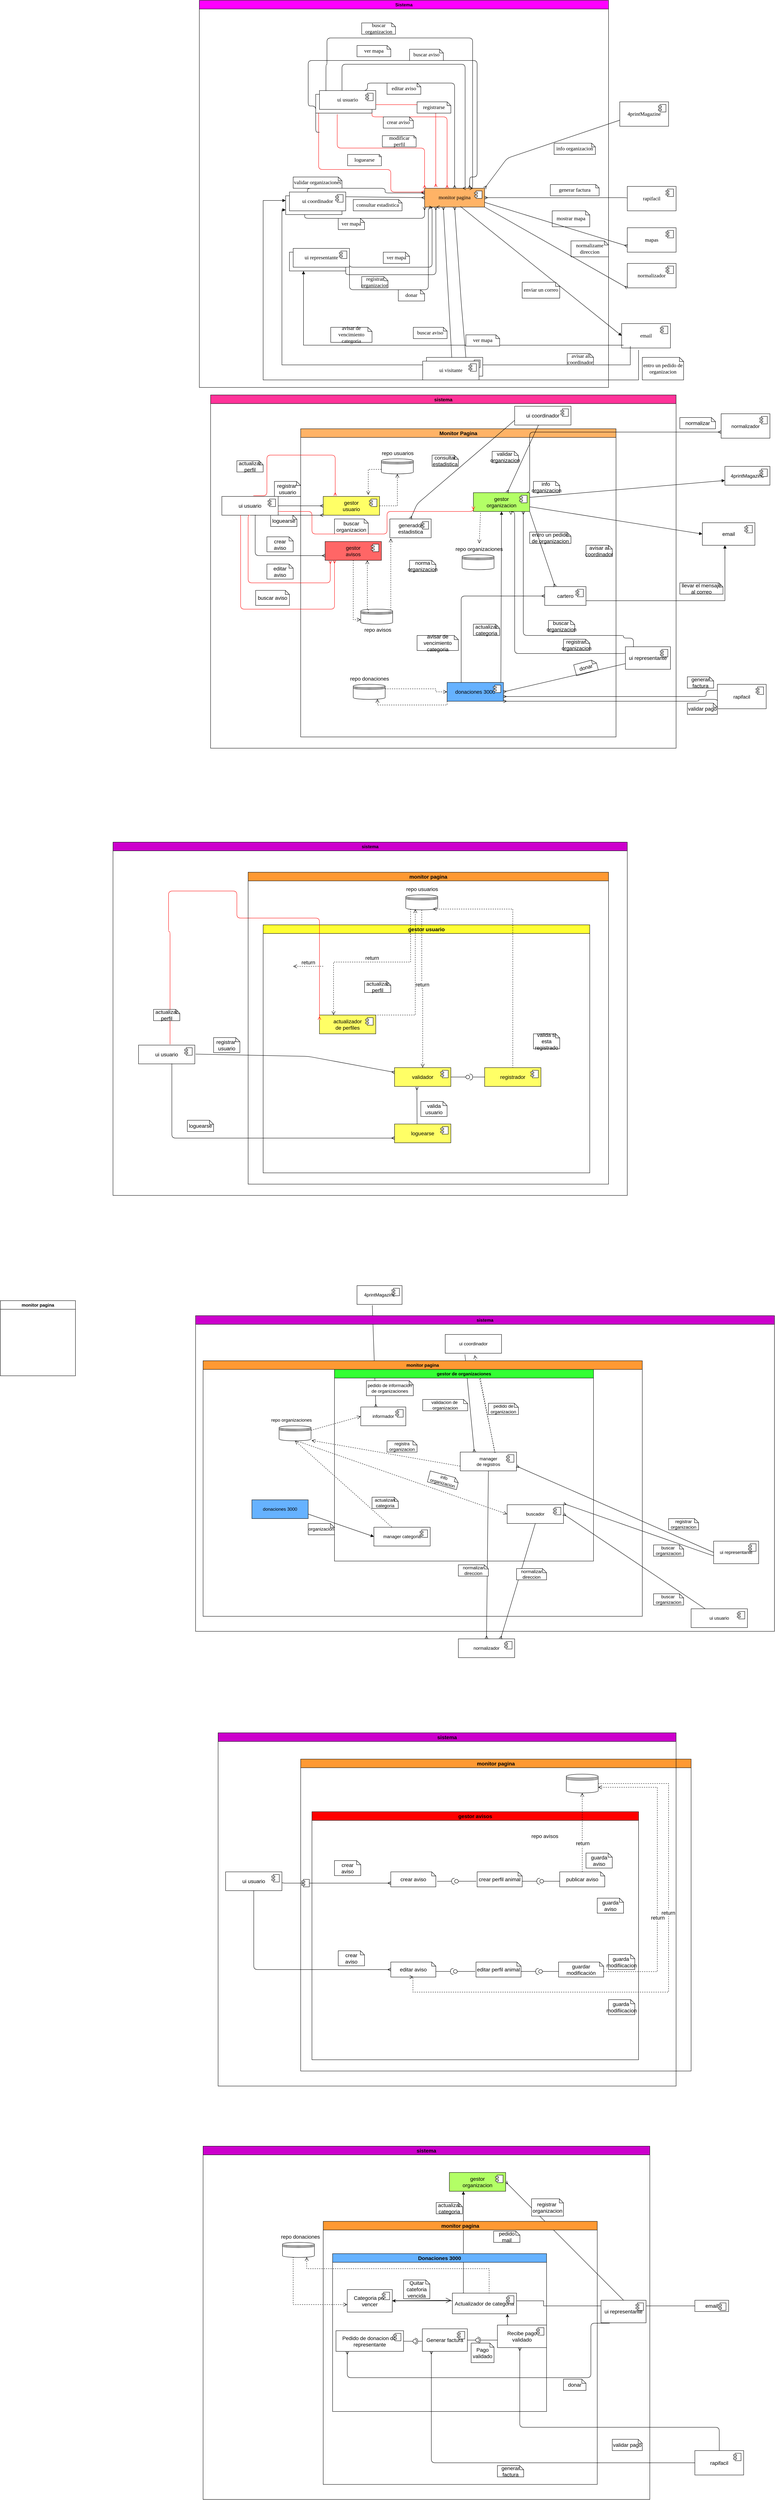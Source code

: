 <mxfile version="21.3.3" type="device">
  <diagram name="Página-1" id="9GQY0kyJ-48R15tiIs3G">
    <mxGraphModel dx="2793" dy="2761" grid="1" gridSize="10" guides="1" tooltips="1" connect="1" arrows="1" fold="1" page="1" pageScale="1" pageWidth="1200" pageHeight="1920" math="0" shadow="0">
      <root>
        <mxCell id="0" />
        <mxCell id="1" parent="0" />
        <mxCell id="7nL0F4okM6KjKUOcUlgd-7" value="Monitor Pagina" style="swimlane;whiteSpace=wrap;html=1;shadow=0;fillColor=#FFB366;fontSize=14;" parent="1" vertex="1">
          <mxGeometry x="160" y="640" width="840" height="820" as="geometry" />
        </mxCell>
        <mxCell id="7nL0F4okM6KjKUOcUlgd-8" value="" style="fontSize=14;html=1;endArrow=ERmany;entryX=0;entryY=0.5;entryDx=0;entryDy=0;exitX=1;exitY=0.5;exitDx=0;exitDy=0;" parent="7nL0F4okM6KjKUOcUlgd-7" edge="1">
          <mxGeometry width="100" height="100" relative="1" as="geometry">
            <mxPoint x="-60" y="230" as="sourcePoint" />
            <mxPoint x="60" y="230" as="targetPoint" />
          </mxGeometry>
        </mxCell>
        <mxCell id="7nL0F4okM6KjKUOcUlgd-10" value="donaciones 3000" style="html=1;dropTarget=0;whiteSpace=wrap;fillColor=#66B2FF;fontSize=14;" parent="7nL0F4okM6KjKUOcUlgd-7" vertex="1">
          <mxGeometry x="390" y="675" width="150" height="50" as="geometry" />
        </mxCell>
        <mxCell id="7nL0F4okM6KjKUOcUlgd-11" value="" style="shape=module;jettyWidth=8;jettyHeight=4;fontSize=14;" parent="7nL0F4okM6KjKUOcUlgd-10" vertex="1">
          <mxGeometry x="1" width="20" height="20" relative="1" as="geometry">
            <mxPoint x="-27" y="7" as="offset" />
          </mxGeometry>
        </mxCell>
        <mxCell id="7nL0F4okM6KjKUOcUlgd-13" value="" style="shape=datastore;whiteSpace=wrap;html=1;fontSize=14;" parent="7nL0F4okM6KjKUOcUlgd-7" vertex="1">
          <mxGeometry x="140" y="680" width="85" height="40" as="geometry" />
        </mxCell>
        <mxCell id="7nL0F4okM6KjKUOcUlgd-14" value="" style="html=1;verticalAlign=bottom;endArrow=open;dashed=1;endSize=8;edgeStyle=orthogonalEdgeStyle;elbow=vertical;rounded=0;entryX=0.759;entryY=0.975;entryDx=0;entryDy=0;entryPerimeter=0;exitX=0;exitY=1;exitDx=0;exitDy=0;fontSize=14;" parent="7nL0F4okM6KjKUOcUlgd-7" source="7nL0F4okM6KjKUOcUlgd-10" target="7nL0F4okM6KjKUOcUlgd-13" edge="1">
          <mxGeometry x="0.25" y="-10" relative="1" as="geometry">
            <mxPoint x="540" y="310" as="sourcePoint" />
            <mxPoint x="470" y="270" as="targetPoint" />
            <mxPoint as="offset" />
          </mxGeometry>
        </mxCell>
        <mxCell id="7nL0F4okM6KjKUOcUlgd-15" value="repo donaciones" style="text;html=1;align=center;verticalAlign=middle;resizable=0;points=[];autosize=1;strokeColor=none;fillColor=none;fontSize=14;" parent="7nL0F4okM6KjKUOcUlgd-7" vertex="1">
          <mxGeometry x="117.5" y="650" width="130" height="30" as="geometry" />
        </mxCell>
        <mxCell id="7nL0F4okM6KjKUOcUlgd-16" value="" style="html=1;verticalAlign=bottom;endArrow=open;dashed=1;endSize=8;edgeStyle=orthogonalEdgeStyle;elbow=vertical;rounded=0;exitX=1;exitY=0.3;exitDx=0;exitDy=0;entryX=0;entryY=0.5;entryDx=0;entryDy=0;fontSize=14;" parent="7nL0F4okM6KjKUOcUlgd-7" source="7nL0F4okM6KjKUOcUlgd-13" target="7nL0F4okM6KjKUOcUlgd-10" edge="1">
          <mxGeometry x="0.25" y="-10" relative="1" as="geometry">
            <mxPoint x="420" y="268" as="sourcePoint" />
            <mxPoint x="370" y="692" as="targetPoint" />
            <mxPoint as="offset" />
            <Array as="points">
              <mxPoint x="360" y="692" />
              <mxPoint x="360" y="700" />
            </Array>
          </mxGeometry>
        </mxCell>
        <mxCell id="7nL0F4okM6KjKUOcUlgd-17" value="donar" style="shape=note;size=11;whiteSpace=wrap;html=1;rotation=-15;fontSize=14;" parent="7nL0F4okM6KjKUOcUlgd-7" vertex="1">
          <mxGeometry x="730" y="620" width="60" height="30" as="geometry" />
        </mxCell>
        <mxCell id="7nL0F4okM6KjKUOcUlgd-34" value="actualizar categoria" style="shape=note;size=11;whiteSpace=wrap;html=1;fontSize=14;" parent="7nL0F4okM6KjKUOcUlgd-7" vertex="1">
          <mxGeometry x="460" y="520" width="70" height="30" as="geometry" />
        </mxCell>
        <mxCell id="7nL0F4okM6KjKUOcUlgd-58" value="validar&amp;nbsp;&lt;br style=&quot;font-size: 14px;&quot;&gt;organizacion" style="shape=note;size=11;whiteSpace=wrap;html=1;fontSize=14;" parent="7nL0F4okM6KjKUOcUlgd-7" vertex="1">
          <mxGeometry x="510" y="60" width="70" height="30" as="geometry" />
        </mxCell>
        <mxCell id="7nL0F4okM6KjKUOcUlgd-62" value="entro un pedido de organizacion" style="shape=note;size=11;whiteSpace=wrap;html=1;rotation=0;fontSize=14;" parent="7nL0F4okM6KjKUOcUlgd-7" vertex="1">
          <mxGeometry x="610" y="275" width="110" height="30" as="geometry" />
        </mxCell>
        <mxCell id="GUvQM5PgfF2UIEOBdYuE-47" value="" style="shape=datastore;whiteSpace=wrap;html=1;fontSize=14;" parent="7nL0F4okM6KjKUOcUlgd-7" vertex="1">
          <mxGeometry x="430" y="335" width="85" height="40" as="geometry" />
        </mxCell>
        <mxCell id="GUvQM5PgfF2UIEOBdYuE-48" value="repo organizaciones" style="text;html=1;align=center;verticalAlign=middle;resizable=0;points=[];autosize=1;strokeColor=none;fillColor=none;fontSize=14;" parent="7nL0F4okM6KjKUOcUlgd-7" vertex="1">
          <mxGeometry x="400" y="305" width="150" height="30" as="geometry" />
        </mxCell>
        <mxCell id="7nL0F4okM6KjKUOcUlgd-66" value="generador estadistica" style="html=1;dropTarget=0;whiteSpace=wrap;fontSize=14;" parent="7nL0F4okM6KjKUOcUlgd-7" vertex="1">
          <mxGeometry x="237.5" y="240" width="110" height="50" as="geometry" />
        </mxCell>
        <mxCell id="7nL0F4okM6KjKUOcUlgd-67" value="" style="shape=module;jettyWidth=8;jettyHeight=4;fontSize=14;" parent="7nL0F4okM6KjKUOcUlgd-66" vertex="1">
          <mxGeometry x="1" width="20" height="20" relative="1" as="geometry">
            <mxPoint x="-27" y="7" as="offset" />
          </mxGeometry>
        </mxCell>
        <mxCell id="7nL0F4okM6KjKUOcUlgd-70" value="consultar estadistica" style="shape=note;size=11;whiteSpace=wrap;html=1;fontSize=14;" parent="7nL0F4okM6KjKUOcUlgd-7" vertex="1">
          <mxGeometry x="350" y="70" width="70" height="30" as="geometry" />
        </mxCell>
        <mxCell id="GUvQM5PgfF2UIEOBdYuE-64" value="" style="shape=datastore;whiteSpace=wrap;html=1;fontSize=14;" parent="7nL0F4okM6KjKUOcUlgd-7" vertex="1">
          <mxGeometry x="160" y="480" width="85" height="40" as="geometry" />
        </mxCell>
        <mxCell id="7nL0F4okM6KjKUOcUlgd-68" value="" style="html=1;verticalAlign=bottom;endArrow=open;dashed=1;endSize=8;edgeStyle=orthogonalEdgeStyle;elbow=vertical;rounded=0;fontSize=14;" parent="7nL0F4okM6KjKUOcUlgd-7" edge="1">
          <mxGeometry x="0.25" y="-10" relative="1" as="geometry">
            <mxPoint x="240" y="483" as="sourcePoint" />
            <mxPoint x="240" y="292" as="targetPoint" />
            <mxPoint as="offset" />
            <Array as="points">
              <mxPoint x="240" y="292" />
            </Array>
          </mxGeometry>
        </mxCell>
        <mxCell id="GUvQM5PgfF2UIEOBdYuE-65" value="repo avisos" style="text;html=1;align=center;verticalAlign=middle;resizable=0;points=[];autosize=1;strokeColor=none;fillColor=none;fontSize=14;" parent="7nL0F4okM6KjKUOcUlgd-7" vertex="1">
          <mxGeometry x="155" y="520" width="100" height="30" as="geometry" />
        </mxCell>
        <mxCell id="7nL0F4okM6KjKUOcUlgd-80" value="info&amp;nbsp;&lt;br style=&quot;font-size: 14px;&quot;&gt;organizacion" style="shape=note;size=11;whiteSpace=wrap;html=1;fontSize=14;" parent="7nL0F4okM6KjKUOcUlgd-7" vertex="1">
          <mxGeometry x="620" y="140" width="70" height="30" as="geometry" />
        </mxCell>
        <mxCell id="2pT5f6uNXFld7u04Bk4S-18" value="cartero" style="html=1;dropTarget=0;whiteSpace=wrap;fontSize=14;" parent="7nL0F4okM6KjKUOcUlgd-7" vertex="1">
          <mxGeometry x="650" y="420" width="110" height="50" as="geometry" />
        </mxCell>
        <mxCell id="2pT5f6uNXFld7u04Bk4S-19" value="" style="shape=module;jettyWidth=8;jettyHeight=4;fontSize=14;" parent="2pT5f6uNXFld7u04Bk4S-18" vertex="1">
          <mxGeometry x="1" width="20" height="20" relative="1" as="geometry">
            <mxPoint x="-27" y="7" as="offset" />
          </mxGeometry>
        </mxCell>
        <mxCell id="GUvQM5PgfF2UIEOBdYuE-44" value="gestor &lt;br style=&quot;font-size: 14px;&quot;&gt;organizacion" style="html=1;dropTarget=0;whiteSpace=wrap;fillColor=#B3FF66;fontSize=14;" parent="7nL0F4okM6KjKUOcUlgd-7" vertex="1">
          <mxGeometry x="460" y="170" width="150" height="50" as="geometry" />
        </mxCell>
        <mxCell id="GUvQM5PgfF2UIEOBdYuE-45" value="" style="shape=module;jettyWidth=8;jettyHeight=4;fontSize=14;" parent="GUvQM5PgfF2UIEOBdYuE-44" vertex="1">
          <mxGeometry x="1" width="20" height="20" relative="1" as="geometry">
            <mxPoint x="-27" y="7" as="offset" />
          </mxGeometry>
        </mxCell>
        <mxCell id="7nL0F4okM6KjKUOcUlgd-33" value="" style="html=1;verticalAlign=bottom;labelBackgroundColor=none;endArrow=block;endFill=1;rounded=0;entryX=0.5;entryY=1;entryDx=0;entryDy=0;exitX=0.955;exitY=0.004;exitDx=0;exitDy=0;exitPerimeter=0;fontSize=14;" parent="7nL0F4okM6KjKUOcUlgd-7" source="7nL0F4okM6KjKUOcUlgd-10" target="GUvQM5PgfF2UIEOBdYuE-44" edge="1">
          <mxGeometry width="160" relative="1" as="geometry">
            <mxPoint x="540" y="260" as="sourcePoint" />
            <mxPoint x="620" y="220" as="targetPoint" />
          </mxGeometry>
        </mxCell>
        <mxCell id="2pT5f6uNXFld7u04Bk4S-22" value="" style="endArrow=open;startArrow=none;endFill=0;startFill=0;endSize=8;html=1;verticalAlign=bottom;dashed=1;labelBackgroundColor=none;rounded=0;exitX=0.127;exitY=1.068;exitDx=0;exitDy=0;exitPerimeter=0;fontSize=14;" parent="7nL0F4okM6KjKUOcUlgd-7" source="GUvQM5PgfF2UIEOBdYuE-44" target="GUvQM5PgfF2UIEOBdYuE-48" edge="1">
          <mxGeometry width="160" relative="1" as="geometry">
            <mxPoint x="460" y="200" as="sourcePoint" />
            <mxPoint x="620" y="200" as="targetPoint" />
          </mxGeometry>
        </mxCell>
        <mxCell id="7nL0F4okM6KjKUOcUlgd-65" value="avisar de vencimiento&lt;br style=&quot;font-size: 14px;&quot;&gt;categoria" style="shape=note;size=11;whiteSpace=wrap;html=1;rotation=0;fontSize=14;" parent="7nL0F4okM6KjKUOcUlgd-7" vertex="1">
          <mxGeometry x="310" y="550" width="110" height="40" as="geometry" />
        </mxCell>
        <mxCell id="2pT5f6uNXFld7u04Bk4S-24" value="" style="fontSize=14;html=1;endArrow=ERmany;exitX=0.25;exitY=0;exitDx=0;exitDy=0;edgeStyle=orthogonalEdgeStyle;entryX=0;entryY=0.5;entryDx=0;entryDy=0;" parent="7nL0F4okM6KjKUOcUlgd-7" source="7nL0F4okM6KjKUOcUlgd-10" target="2pT5f6uNXFld7u04Bk4S-18" edge="1">
          <mxGeometry width="100" height="100" relative="1" as="geometry">
            <mxPoint x="800" y="410" as="sourcePoint" />
            <mxPoint x="427" y="430" as="targetPoint" />
          </mxGeometry>
        </mxCell>
        <mxCell id="2pT5f6uNXFld7u04Bk4S-26" value="" style="fontSize=14;html=1;endArrow=ERmany;entryX=0.25;entryY=0;entryDx=0;entryDy=0;fillColor=#FF0000;exitX=1;exitY=1;exitDx=0;exitDy=0;" parent="7nL0F4okM6KjKUOcUlgd-7" source="GUvQM5PgfF2UIEOBdYuE-44" target="2pT5f6uNXFld7u04Bk4S-18" edge="1">
          <mxGeometry width="100" height="100" relative="1" as="geometry">
            <mxPoint x="790" y="240" as="sourcePoint" />
            <mxPoint x="724" y="420" as="targetPoint" />
          </mxGeometry>
        </mxCell>
        <mxCell id="2pT5f6uNXFld7u04Bk4S-28" value="avisar al coordinador" style="shape=note;size=10;whiteSpace=wrap;html=1;rotation=0;fontSize=14;" parent="7nL0F4okM6KjKUOcUlgd-7" vertex="1">
          <mxGeometry x="760" y="310" width="70" height="30" as="geometry" />
        </mxCell>
        <mxCell id="GUvQM5PgfF2UIEOBdYuE-1" value="ui usuario" style="html=1;dropTarget=0;whiteSpace=wrap;rounded=0;fontSize=14;fontStyle=0;fontFamily=Verdana;" parent="1" vertex="1">
          <mxGeometry x="200" y="-250" width="150" height="50" as="geometry" />
        </mxCell>
        <mxCell id="GUvQM5PgfF2UIEOBdYuE-2" value="" style="shape=module;jettyWidth=8;jettyHeight=4;rounded=0;fontSize=14;fontStyle=0;fontFamily=Verdana;" parent="GUvQM5PgfF2UIEOBdYuE-1" vertex="1">
          <mxGeometry x="1" width="20" height="20" relative="1" as="geometry">
            <mxPoint x="-27" y="7" as="offset" />
          </mxGeometry>
        </mxCell>
        <mxCell id="GUvQM5PgfF2UIEOBdYuE-3" value="ui coordinador" style="html=1;dropTarget=0;whiteSpace=wrap;rounded=0;fontSize=14;fontStyle=0;fontFamily=Verdana;" parent="1" vertex="1">
          <mxGeometry x="120" y="20" width="150" height="50" as="geometry" />
        </mxCell>
        <mxCell id="GUvQM5PgfF2UIEOBdYuE-4" value="" style="shape=module;jettyWidth=8;jettyHeight=4;rounded=0;fontSize=14;fontStyle=0;fontFamily=Verdana;" parent="GUvQM5PgfF2UIEOBdYuE-3" vertex="1">
          <mxGeometry x="1" width="20" height="20" relative="1" as="geometry">
            <mxPoint x="-27" y="7" as="offset" />
          </mxGeometry>
        </mxCell>
        <mxCell id="GUvQM5PgfF2UIEOBdYuE-5" value="ui representante" style="html=1;dropTarget=0;whiteSpace=wrap;rounded=0;fontSize=14;fontStyle=0;fontFamily=Verdana;" parent="1" vertex="1">
          <mxGeometry x="130" y="170" width="150" height="50" as="geometry" />
        </mxCell>
        <mxCell id="GUvQM5PgfF2UIEOBdYuE-6" value="" style="shape=module;jettyWidth=8;jettyHeight=4;rounded=0;fontSize=14;fontStyle=0;fontFamily=Verdana;" parent="GUvQM5PgfF2UIEOBdYuE-5" vertex="1">
          <mxGeometry x="1" width="20" height="20" relative="1" as="geometry">
            <mxPoint x="-27" y="7" as="offset" />
          </mxGeometry>
        </mxCell>
        <mxCell id="GUvQM5PgfF2UIEOBdYuE-11" value="ui usuario" style="html=1;dropTarget=0;whiteSpace=wrap;rounded=0;fontSize=14;fontStyle=0;fontFamily=Verdana;" parent="1" vertex="1">
          <mxGeometry x="210" y="-260" width="150" height="50" as="geometry" />
        </mxCell>
        <mxCell id="GUvQM5PgfF2UIEOBdYuE-12" value="" style="shape=module;jettyWidth=8;jettyHeight=4;rounded=0;fontSize=14;fontStyle=0;fontFamily=Verdana;" parent="GUvQM5PgfF2UIEOBdYuE-11" vertex="1">
          <mxGeometry x="1" width="20" height="20" relative="1" as="geometry">
            <mxPoint x="-27" y="7" as="offset" />
          </mxGeometry>
        </mxCell>
        <mxCell id="GUvQM5PgfF2UIEOBdYuE-13" value="ui coordinador" style="html=1;dropTarget=0;whiteSpace=wrap;rounded=0;fontSize=14;fontStyle=0;fontFamily=Verdana;" parent="1" vertex="1">
          <mxGeometry x="130" y="10" width="150" height="50" as="geometry" />
        </mxCell>
        <mxCell id="GUvQM5PgfF2UIEOBdYuE-14" value="" style="shape=module;jettyWidth=8;jettyHeight=4;rounded=0;fontSize=14;fontStyle=0;fontFamily=Verdana;" parent="GUvQM5PgfF2UIEOBdYuE-13" vertex="1">
          <mxGeometry x="1" width="20" height="20" relative="1" as="geometry">
            <mxPoint x="-27" y="7" as="offset" />
          </mxGeometry>
        </mxCell>
        <mxCell id="GUvQM5PgfF2UIEOBdYuE-15" value="ui representante" style="html=1;dropTarget=0;whiteSpace=wrap;rounded=0;fontSize=14;fontStyle=0;fontFamily=Verdana;" parent="1" vertex="1">
          <mxGeometry x="140" y="160" width="150" height="50" as="geometry" />
        </mxCell>
        <mxCell id="GUvQM5PgfF2UIEOBdYuE-16" value="" style="shape=module;jettyWidth=8;jettyHeight=4;rounded=0;fontSize=14;fontStyle=0;fontFamily=Verdana;" parent="GUvQM5PgfF2UIEOBdYuE-15" vertex="1">
          <mxGeometry x="1" width="20" height="20" relative="1" as="geometry">
            <mxPoint x="-27" y="7" as="offset" />
          </mxGeometry>
        </mxCell>
        <mxCell id="GUvQM5PgfF2UIEOBdYuE-17" value="monitor pagina" style="html=1;dropTarget=0;whiteSpace=wrap;rounded=0;fillColor=#FFB366;fontSize=14;fontStyle=0;fontFamily=Verdana;" parent="1" vertex="1">
          <mxGeometry x="490" width="160" height="50" as="geometry" />
        </mxCell>
        <mxCell id="GUvQM5PgfF2UIEOBdYuE-18" value="" style="shape=module;jettyWidth=8;jettyHeight=4;rounded=0;fontSize=14;fontStyle=0;fontFamily=Verdana;" parent="GUvQM5PgfF2UIEOBdYuE-17" vertex="1">
          <mxGeometry x="1" width="20" height="20" relative="1" as="geometry">
            <mxPoint x="-27" y="7" as="offset" />
          </mxGeometry>
        </mxCell>
        <mxCell id="GUvQM5PgfF2UIEOBdYuE-23" value="" style="fontSize=14;html=1;endArrow=ERmany;exitX=1;exitY=0.25;exitDx=0;exitDy=0;entryX=0;entryY=0.5;entryDx=0;entryDy=0;fontStyle=0;fontFamily=Verdana;" parent="1" source="GUvQM5PgfF2UIEOBdYuE-13" target="GUvQM5PgfF2UIEOBdYuE-17" edge="1">
          <mxGeometry width="100" height="100" relative="1" as="geometry">
            <mxPoint x="790" as="sourcePoint" />
            <mxPoint x="890" y="-100" as="targetPoint" />
          </mxGeometry>
        </mxCell>
        <mxCell id="GUvQM5PgfF2UIEOBdYuE-25" value="" style="fontSize=14;html=1;endArrow=ERmany;exitX=0.338;exitY=0.99;exitDx=0;exitDy=0;entryX=0;entryY=1;entryDx=0;entryDy=0;edgeStyle=orthogonalEdgeStyle;exitPerimeter=0;fontStyle=0;fontFamily=Verdana;" parent="1" source="GUvQM5PgfF2UIEOBdYuE-3" target="GUvQM5PgfF2UIEOBdYuE-17" edge="1">
          <mxGeometry width="100" height="100" relative="1" as="geometry">
            <mxPoint x="815" y="80" as="sourcePoint" />
            <mxPoint x="655" y="83" as="targetPoint" />
          </mxGeometry>
        </mxCell>
        <mxCell id="GUvQM5PgfF2UIEOBdYuE-27" value="" style="fontSize=14;html=1;endArrow=ERmany;exitX=1;exitY=0.75;exitDx=0;exitDy=0;entryX=0.079;entryY=1.019;entryDx=0;entryDy=0;entryPerimeter=0;edgeStyle=orthogonalEdgeStyle;fontStyle=0;fontFamily=Verdana;" parent="1" source="GUvQM5PgfF2UIEOBdYuE-15" target="GUvQM5PgfF2UIEOBdYuE-17" edge="1">
          <mxGeometry width="100" height="100" relative="1" as="geometry">
            <mxPoint x="610" y="203.5" as="sourcePoint" />
            <mxPoint x="450" y="206.5" as="targetPoint" />
            <Array as="points">
              <mxPoint x="290" y="210" />
              <mxPoint x="510" y="210" />
              <mxPoint x="510" y="51" />
            </Array>
          </mxGeometry>
        </mxCell>
        <mxCell id="GUvQM5PgfF2UIEOBdYuE-29" value="" style="fontSize=14;html=1;endArrow=ERmany;exitX=1;exitY=1;exitDx=0;exitDy=0;edgeStyle=orthogonalEdgeStyle;fontStyle=0;fontFamily=Verdana;" parent="1" source="GUvQM5PgfF2UIEOBdYuE-5" edge="1">
          <mxGeometry width="100" height="100" relative="1" as="geometry">
            <mxPoint x="490" y="217" as="sourcePoint" />
            <mxPoint x="520" y="50" as="targetPoint" />
          </mxGeometry>
        </mxCell>
        <mxCell id="GUvQM5PgfF2UIEOBdYuE-30" value="registrar organizacion" style="shape=note;size=11;whiteSpace=wrap;html=1;fontSize=14;fontStyle=0;fontFamily=Verdana;" parent="1" vertex="1">
          <mxGeometry x="322.5" y="235" width="70" height="30" as="geometry" />
        </mxCell>
        <mxCell id="GUvQM5PgfF2UIEOBdYuE-31" value="" style="fontSize=14;html=1;endArrow=ERmany;exitX=1;exitY=1;exitDx=0;exitDy=0;edgeStyle=orthogonalEdgeStyle;strokeColor=#FF0000;fontStyle=0;fontFamily=Verdana;" parent="1" source="GUvQM5PgfF2UIEOBdYuE-1" edge="1">
          <mxGeometry width="100" height="100" relative="1" as="geometry">
            <mxPoint x="590" y="-70" as="sourcePoint" />
            <mxPoint x="550" as="targetPoint" />
            <Array as="points">
              <mxPoint x="350" y="-190" />
              <mxPoint x="550" y="-190" />
              <mxPoint x="550" y="-3" />
            </Array>
          </mxGeometry>
        </mxCell>
        <mxCell id="GUvQM5PgfF2UIEOBdYuE-33" value="editar aviso" style="shape=note;size=10;whiteSpace=wrap;html=1;fontSize=14;fontStyle=0;fontFamily=Verdana;" parent="1" vertex="1">
          <mxGeometry x="390" y="-280" width="90" height="30" as="geometry" />
        </mxCell>
        <mxCell id="GUvQM5PgfF2UIEOBdYuE-35" value="" style="fontSize=14;html=1;endArrow=ERmany;exitX=1;exitY=0.75;exitDx=0;exitDy=0;entryX=0.186;entryY=-0.067;entryDx=0;entryDy=0;entryPerimeter=0;edgeStyle=orthogonalEdgeStyle;fillColor=#f8cecc;strokeColor=#FF0000;fontStyle=0;fontFamily=Verdana;" parent="1" source="GUvQM5PgfF2UIEOBdYuE-11" target="GUvQM5PgfF2UIEOBdYuE-17" edge="1">
          <mxGeometry width="100" height="100" relative="1" as="geometry">
            <mxPoint x="420" y="-70" as="sourcePoint" />
            <mxPoint x="260" y="-67" as="targetPoint" />
          </mxGeometry>
        </mxCell>
        <mxCell id="GUvQM5PgfF2UIEOBdYuE-37" value="" style="fontSize=14;html=1;endArrow=ERmany;exitX=0.382;exitY=1.057;exitDx=0;exitDy=0;exitPerimeter=0;edgeStyle=orthogonalEdgeStyle;strokeColor=#FF0000;fontStyle=0;fontFamily=Verdana;" parent="1" source="GUvQM5PgfF2UIEOBdYuE-1" edge="1">
          <mxGeometry width="100" height="100" relative="1" as="geometry">
            <mxPoint x="350" y="-16.5" as="sourcePoint" />
            <mxPoint x="490" as="targetPoint" />
            <Array as="points">
              <mxPoint x="257" y="-107" />
              <mxPoint x="490" y="-107" />
            </Array>
          </mxGeometry>
        </mxCell>
        <mxCell id="GUvQM5PgfF2UIEOBdYuE-38" value="modificar perfil" style="shape=note;size=6;whiteSpace=wrap;html=1;fontSize=14;fontStyle=0;fontFamily=Verdana;" parent="1" vertex="1">
          <mxGeometry x="377.5" y="-140" width="90" height="30" as="geometry" />
        </mxCell>
        <mxCell id="GUvQM5PgfF2UIEOBdYuE-39" value="" style="fontSize=14;html=1;endArrow=ERmany;exitX=0.052;exitY=0.981;exitDx=0;exitDy=0;exitPerimeter=0;edgeStyle=orthogonalEdgeStyle;strokeColor=#FF0000;fontStyle=0;fontFamily=Verdana;" parent="1" source="GUvQM5PgfF2UIEOBdYuE-1" edge="1">
          <mxGeometry width="100" height="100" relative="1" as="geometry">
            <mxPoint x="340" y="33.5" as="sourcePoint" />
            <mxPoint x="489" y="10" as="targetPoint" />
            <Array as="points">
              <mxPoint x="208" y="-50" />
              <mxPoint x="400" y="-50" />
              <mxPoint x="400" y="10" />
            </Array>
          </mxGeometry>
        </mxCell>
        <mxCell id="GUvQM5PgfF2UIEOBdYuE-40" value="loguearse" style="shape=note;size=6;whiteSpace=wrap;html=1;fontSize=14;fontStyle=0;fontFamily=Verdana;" parent="1" vertex="1">
          <mxGeometry x="285" y="-90" width="90" height="30" as="geometry" />
        </mxCell>
        <mxCell id="GUvQM5PgfF2UIEOBdYuE-41" value="" style="fontSize=14;html=1;endArrow=ERmany;edgeStyle=orthogonalEdgeStyle;exitX=0.25;exitY=0;exitDx=0;exitDy=0;entryX=0.5;entryY=0;entryDx=0;entryDy=0;fontStyle=0;fontFamily=Verdana;" parent="1" source="GUvQM5PgfF2UIEOBdYuE-11" edge="1" target="GUvQM5PgfF2UIEOBdYuE-17">
          <mxGeometry width="100" height="100" relative="1" as="geometry">
            <mxPoint x="610" y="-180" as="sourcePoint" />
            <mxPoint x="570" y="60" as="targetPoint" />
            <Array as="points">
              <mxPoint x="338" y="-260" />
              <mxPoint x="338" y="-280" />
              <mxPoint x="570" y="-280" />
            </Array>
          </mxGeometry>
        </mxCell>
        <mxCell id="GUvQM5PgfF2UIEOBdYuE-49" value="" style="fontSize=14;html=1;endArrow=ERmany;exitX=0;exitY=0.25;exitDx=0;exitDy=0;edgeStyle=orthogonalEdgeStyle;" parent="1" source="GUvQM5PgfF2UIEOBdYuE-51" edge="1">
          <mxGeometry width="100" height="100" relative="1" as="geometry">
            <mxPoint x="1140" y="823.75" as="sourcePoint" />
            <mxPoint x="720" y="860" as="targetPoint" />
            <Array as="points">
              <mxPoint x="1025" y="1238" />
              <mxPoint x="730" y="1238" />
              <mxPoint x="730" y="861" />
            </Array>
          </mxGeometry>
        </mxCell>
        <mxCell id="GUvQM5PgfF2UIEOBdYuE-55" value="gestor &lt;br style=&quot;font-size: 14px;&quot;&gt;usuario" style="html=1;dropTarget=0;whiteSpace=wrap;fillColor=#FFFF66;fontSize=14;" parent="1" vertex="1">
          <mxGeometry x="220" y="820" width="150" height="50" as="geometry" />
        </mxCell>
        <mxCell id="GUvQM5PgfF2UIEOBdYuE-56" value="" style="shape=module;jettyWidth=8;jettyHeight=4;fontSize=14;" parent="GUvQM5PgfF2UIEOBdYuE-55" vertex="1">
          <mxGeometry x="1" width="20" height="20" relative="1" as="geometry">
            <mxPoint x="-27" y="7" as="offset" />
          </mxGeometry>
        </mxCell>
        <mxCell id="GUvQM5PgfF2UIEOBdYuE-57" value="" style="shape=datastore;whiteSpace=wrap;html=1;fontSize=14;" parent="1" vertex="1">
          <mxGeometry x="375" y="720" width="85" height="40" as="geometry" />
        </mxCell>
        <mxCell id="GUvQM5PgfF2UIEOBdYuE-58" value="repo usuarios" style="text;html=1;align=center;verticalAlign=middle;resizable=0;points=[];autosize=1;strokeColor=none;fillColor=none;fontSize=14;" parent="1" vertex="1">
          <mxGeometry x="362.5" y="690" width="110" height="30" as="geometry" />
        </mxCell>
        <mxCell id="GUvQM5PgfF2UIEOBdYuE-59" value="" style="html=1;verticalAlign=bottom;endArrow=open;dashed=1;endSize=8;edgeStyle=orthogonalEdgeStyle;elbow=vertical;rounded=0;entryX=0.5;entryY=1;entryDx=0;entryDy=0;exitX=1;exitY=0.5;exitDx=0;exitDy=0;fontSize=14;" parent="1" source="GUvQM5PgfF2UIEOBdYuE-55" target="GUvQM5PgfF2UIEOBdYuE-57" edge="1">
          <mxGeometry x="0.25" y="-10" relative="1" as="geometry">
            <mxPoint x="450" y="820" as="sourcePoint" />
            <mxPoint x="380" y="780" as="targetPoint" />
            <mxPoint as="offset" />
          </mxGeometry>
        </mxCell>
        <mxCell id="GUvQM5PgfF2UIEOBdYuE-60" value="ui usuario" style="html=1;dropTarget=0;whiteSpace=wrap;rounded=0;fontSize=14;" parent="1" vertex="1">
          <mxGeometry x="-50" y="820" width="150" height="50" as="geometry" />
        </mxCell>
        <mxCell id="GUvQM5PgfF2UIEOBdYuE-61" value="" style="shape=module;jettyWidth=8;jettyHeight=4;rounded=0;fontSize=14;" parent="GUvQM5PgfF2UIEOBdYuE-60" vertex="1">
          <mxGeometry x="1" width="20" height="20" relative="1" as="geometry">
            <mxPoint x="-27" y="7" as="offset" />
          </mxGeometry>
        </mxCell>
        <mxCell id="GUvQM5PgfF2UIEOBdYuE-62" value="" style="fontSize=14;html=1;endArrow=ERmany;entryX=0;entryY=0.5;entryDx=0;entryDy=0;exitX=1;exitY=0.5;exitDx=0;exitDy=0;" parent="1" source="GUvQM5PgfF2UIEOBdYuE-60" target="GUvQM5PgfF2UIEOBdYuE-55" edge="1">
          <mxGeometry width="100" height="100" relative="1" as="geometry">
            <mxPoint x="260" y="760" as="sourcePoint" />
            <mxPoint x="122" y="788.25" as="targetPoint" />
          </mxGeometry>
        </mxCell>
        <mxCell id="GUvQM5PgfF2UIEOBdYuE-63" value="registrar&amp;nbsp;&lt;br style=&quot;font-size: 14px;&quot;&gt;usuario" style="shape=note;size=11;whiteSpace=wrap;html=1;fontSize=14;" parent="1" vertex="1">
          <mxGeometry x="90" y="780" width="70" height="40" as="geometry" />
        </mxCell>
        <mxCell id="GUvQM5PgfF2UIEOBdYuE-66" value="gestor &lt;br style=&quot;font-size: 14px;&quot;&gt;avisos" style="html=1;dropTarget=0;whiteSpace=wrap;fillColor=#FF6666;fontSize=14;" parent="1" vertex="1">
          <mxGeometry x="225" y="940" width="150" height="50" as="geometry" />
        </mxCell>
        <mxCell id="GUvQM5PgfF2UIEOBdYuE-67" value="" style="shape=module;jettyWidth=8;jettyHeight=4;fontSize=14;" parent="GUvQM5PgfF2UIEOBdYuE-66" vertex="1">
          <mxGeometry x="1" width="20" height="20" relative="1" as="geometry">
            <mxPoint x="-27" y="7" as="offset" />
          </mxGeometry>
        </mxCell>
        <mxCell id="GUvQM5PgfF2UIEOBdYuE-68" value="" style="html=1;verticalAlign=bottom;endArrow=open;dashed=1;endSize=8;edgeStyle=orthogonalEdgeStyle;elbow=vertical;rounded=0;entryX=0;entryY=0.7;entryDx=0;entryDy=0;exitX=0.5;exitY=1;exitDx=0;exitDy=0;fontSize=14;" parent="1" source="GUvQM5PgfF2UIEOBdYuE-66" target="GUvQM5PgfF2UIEOBdYuE-64" edge="1">
          <mxGeometry x="0.25" y="-10" relative="1" as="geometry">
            <mxPoint x="375" y="967.48" as="sourcePoint" />
            <mxPoint x="423" y="882.48" as="targetPoint" />
            <mxPoint as="offset" />
          </mxGeometry>
        </mxCell>
        <mxCell id="GUvQM5PgfF2UIEOBdYuE-69" value="" style="fontSize=14;html=1;endArrow=ERmany;entryX=0;entryY=0.75;entryDx=0;entryDy=0;edgeStyle=orthogonalEdgeStyle;exitX=0.592;exitY=0.981;exitDx=0;exitDy=0;exitPerimeter=0;" parent="1" source="GUvQM5PgfF2UIEOBdYuE-60" target="GUvQM5PgfF2UIEOBdYuE-66" edge="1">
          <mxGeometry width="100" height="100" relative="1" as="geometry">
            <mxPoint x="60" y="960" as="sourcePoint" />
            <mxPoint x="225" y="960" as="targetPoint" />
          </mxGeometry>
        </mxCell>
        <mxCell id="GUvQM5PgfF2UIEOBdYuE-70" value="crear aviso" style="shape=note;size=11;whiteSpace=wrap;html=1;fontSize=14;" parent="1" vertex="1">
          <mxGeometry x="70" y="927.5" width="70" height="40" as="geometry" />
        </mxCell>
        <mxCell id="7nL0F4okM6KjKUOcUlgd-1" value="" style="fontSize=14;html=1;endArrow=ERmany;edgeStyle=orthogonalEdgeStyle;entryX=0.092;entryY=1.023;entryDx=0;entryDy=0;entryPerimeter=0;strokeColor=#FF0000;" parent="1" target="GUvQM5PgfF2UIEOBdYuE-66" edge="1">
          <mxGeometry width="100" height="100" relative="1" as="geometry">
            <mxPoint x="25" y="870" as="sourcePoint" />
            <mxPoint x="270" y="1080" as="targetPoint" />
            <Array as="points">
              <mxPoint x="20" y="870" />
              <mxPoint x="20" y="1050" />
              <mxPoint x="239" y="1050" />
            </Array>
          </mxGeometry>
        </mxCell>
        <mxCell id="7nL0F4okM6KjKUOcUlgd-3" value="" style="html=1;verticalAlign=bottom;endArrow=open;dashed=1;endSize=8;edgeStyle=orthogonalEdgeStyle;elbow=vertical;rounded=0;entryX=0.75;entryY=1;entryDx=0;entryDy=0;fontSize=14;" parent="1" target="GUvQM5PgfF2UIEOBdYuE-66" edge="1">
          <mxGeometry x="0.25" y="-10" relative="1" as="geometry">
            <mxPoint x="340" y="1130" as="sourcePoint" />
            <mxPoint x="460" y="910" as="targetPoint" />
            <mxPoint as="offset" />
            <Array as="points">
              <mxPoint x="340" y="1120" />
              <mxPoint x="337" y="1120" />
            </Array>
          </mxGeometry>
        </mxCell>
        <mxCell id="7nL0F4okM6KjKUOcUlgd-4" value="" style="fontSize=14;html=1;endArrow=ERmany;exitX=0.56;exitY=-0.04;exitDx=0;exitDy=0;exitPerimeter=0;edgeStyle=orthogonalEdgeStyle;entryX=0.213;entryY=-0.04;entryDx=0;entryDy=0;entryPerimeter=0;strokeColor=#FF0000;" parent="1" source="GUvQM5PgfF2UIEOBdYuE-60" target="GUvQM5PgfF2UIEOBdYuE-55" edge="1">
          <mxGeometry width="100" height="100" relative="1" as="geometry">
            <mxPoint x="30" y="730" as="sourcePoint" />
            <mxPoint x="140" y="710" as="targetPoint" />
            <Array as="points">
              <mxPoint x="70" y="818" />
              <mxPoint x="70" y="710" />
              <mxPoint x="252" y="710" />
            </Array>
          </mxGeometry>
        </mxCell>
        <mxCell id="7nL0F4okM6KjKUOcUlgd-5" value="actualizar perfil" style="shape=note;size=11;whiteSpace=wrap;html=1;fontSize=14;" parent="1" vertex="1">
          <mxGeometry x="-10" y="725" width="70" height="30" as="geometry" />
        </mxCell>
        <mxCell id="7nL0F4okM6KjKUOcUlgd-6" value="" style="html=1;verticalAlign=bottom;endArrow=open;dashed=1;endSize=8;edgeStyle=orthogonalEdgeStyle;elbow=vertical;rounded=0;entryX=0.8;entryY=-0.08;entryDx=0;entryDy=0;exitX=0;exitY=0.7;exitDx=0;exitDy=0;entryPerimeter=0;fontSize=14;" parent="1" source="GUvQM5PgfF2UIEOBdYuE-57" target="GUvQM5PgfF2UIEOBdYuE-55" edge="1">
          <mxGeometry x="0.25" y="-10" relative="1" as="geometry">
            <mxPoint x="380" y="855" as="sourcePoint" />
            <mxPoint x="428" y="770" as="targetPoint" />
            <mxPoint as="offset" />
          </mxGeometry>
        </mxCell>
        <mxCell id="7nL0F4okM6KjKUOcUlgd-9" value="loguearse" style="shape=note;size=11;whiteSpace=wrap;html=1;fontSize=14;" parent="1" vertex="1">
          <mxGeometry x="80" y="870" width="70" height="30" as="geometry" />
        </mxCell>
        <mxCell id="7nL0F4okM6KjKUOcUlgd-22" value="" style="fontSize=14;html=1;endArrow=ERmany;exitX=0;exitY=0.5;exitDx=0;exitDy=0;edgeStyle=orthogonalEdgeStyle;entryX=1;entryY=0.5;entryDx=0;entryDy=0;fontStyle=0;fontFamily=Verdana;" parent="1" source="7nL0F4okM6KjKUOcUlgd-36" target="GUvQM5PgfF2UIEOBdYuE-17" edge="1">
          <mxGeometry width="100" height="100" relative="1" as="geometry">
            <mxPoint x="817.04" y="177.985" as="sourcePoint" />
            <mxPoint x="640" y="50" as="targetPoint" />
            <Array as="points">
              <mxPoint x="1030" y="25" />
            </Array>
          </mxGeometry>
        </mxCell>
        <mxCell id="7nL0F4okM6KjKUOcUlgd-24" value="rapifacil" style="html=1;dropTarget=0;whiteSpace=wrap;rounded=0;fontSize=13;" parent="1" vertex="1">
          <mxGeometry x="1270" y="1320" width="130" height="65" as="geometry" />
        </mxCell>
        <mxCell id="7nL0F4okM6KjKUOcUlgd-25" value="" style="shape=module;jettyWidth=8;jettyHeight=4;rounded=0;fontSize=13;" parent="7nL0F4okM6KjKUOcUlgd-24" vertex="1">
          <mxGeometry x="1" width="20" height="20" relative="1" as="geometry">
            <mxPoint x="-27" y="7" as="offset" />
          </mxGeometry>
        </mxCell>
        <mxCell id="7nL0F4okM6KjKUOcUlgd-26" value="" style="fontSize=14;html=1;endArrow=ERmany;exitX=0;exitY=0.25;exitDx=0;exitDy=0;edgeStyle=orthogonalEdgeStyle;entryX=1;entryY=0.75;entryDx=0;entryDy=0;" parent="1" source="7nL0F4okM6KjKUOcUlgd-24" target="7nL0F4okM6KjKUOcUlgd-10" edge="1">
          <mxGeometry width="100" height="100" relative="1" as="geometry">
            <mxPoint x="878" y="1030" as="sourcePoint" />
            <mxPoint x="590" y="1310" as="targetPoint" />
            <Array as="points">
              <mxPoint x="1240" y="1336" />
              <mxPoint x="1240" y="1352" />
            </Array>
          </mxGeometry>
        </mxCell>
        <mxCell id="7nL0F4okM6KjKUOcUlgd-31" value="" style="fontSize=14;html=1;endArrow=ERmany;edgeStyle=orthogonalEdgeStyle;entryX=1;entryY=1;entryDx=0;entryDy=0;exitX=0;exitY=0.75;exitDx=0;exitDy=0;" parent="1" source="7nL0F4okM6KjKUOcUlgd-24" target="7nL0F4okM6KjKUOcUlgd-10" edge="1">
          <mxGeometry width="100" height="100" relative="1" as="geometry">
            <mxPoint x="1240" y="1360" as="sourcePoint" />
            <mxPoint x="800" y="1320" as="targetPoint" />
            <Array as="points">
              <mxPoint x="1270" y="1360" />
              <mxPoint x="1220" y="1360" />
              <mxPoint x="1220" y="1365" />
            </Array>
          </mxGeometry>
        </mxCell>
        <mxCell id="7nL0F4okM6KjKUOcUlgd-36" value="rapifacil" style="html=1;dropTarget=0;whiteSpace=wrap;rounded=0;fontSize=14;fontStyle=0;fontFamily=Verdana;" parent="1" vertex="1">
          <mxGeometry x="1030" y="-5" width="130" height="65" as="geometry" />
        </mxCell>
        <mxCell id="7nL0F4okM6KjKUOcUlgd-37" value="" style="shape=module;jettyWidth=8;jettyHeight=4;rounded=0;fontSize=14;fontStyle=0;fontFamily=Verdana;" parent="7nL0F4okM6KjKUOcUlgd-36" vertex="1">
          <mxGeometry x="1" width="20" height="20" relative="1" as="geometry">
            <mxPoint x="-27" y="7" as="offset" />
          </mxGeometry>
        </mxCell>
        <mxCell id="7nL0F4okM6KjKUOcUlgd-38" value="generar factura" style="shape=note;size=9;whiteSpace=wrap;html=1;fontSize=14;fontStyle=0;fontFamily=Verdana;" parent="1" vertex="1">
          <mxGeometry x="825" y="-10" width="130" height="30" as="geometry" />
        </mxCell>
        <mxCell id="7nL0F4okM6KjKUOcUlgd-39" value="email" style="html=1;dropTarget=0;whiteSpace=wrap;rounded=0;fontSize=14;fontStyle=0;fontFamily=Verdana;" parent="1" vertex="1">
          <mxGeometry x="1015" y="360" width="130" height="65" as="geometry" />
        </mxCell>
        <mxCell id="7nL0F4okM6KjKUOcUlgd-40" value="" style="shape=module;jettyWidth=8;jettyHeight=4;rounded=0;fontSize=14;fontStyle=0;fontFamily=Verdana;" parent="7nL0F4okM6KjKUOcUlgd-39" vertex="1">
          <mxGeometry x="1" width="20" height="20" relative="1" as="geometry">
            <mxPoint x="-27" y="7" as="offset" />
          </mxGeometry>
        </mxCell>
        <mxCell id="7nL0F4okM6KjKUOcUlgd-57" value="" style="fontSize=14;html=1;endArrow=ERmany;entryX=0.6;entryY=0;entryDx=0;entryDy=0;entryPerimeter=0;fillColor=#FF0000;" parent="1" source="7nL0F4okM6KjKUOcUlgd-55" target="GUvQM5PgfF2UIEOBdYuE-44" edge="1">
          <mxGeometry width="100" height="100" relative="1" as="geometry">
            <mxPoint x="990" y="731.75" as="sourcePoint" />
            <mxPoint x="832" y="680" as="targetPoint" />
          </mxGeometry>
        </mxCell>
        <mxCell id="7nL0F4okM6KjKUOcUlgd-59" value="email" style="html=1;dropTarget=0;whiteSpace=wrap;rounded=0;fontSize=14;" parent="1" vertex="1">
          <mxGeometry x="1230" y="890" width="140" height="60" as="geometry" />
        </mxCell>
        <mxCell id="7nL0F4okM6KjKUOcUlgd-60" value="" style="shape=module;jettyWidth=8;jettyHeight=4;rounded=0;fontSize=14;" parent="7nL0F4okM6KjKUOcUlgd-59" vertex="1">
          <mxGeometry x="1" width="20" height="20" relative="1" as="geometry">
            <mxPoint x="-27" y="7" as="offset" />
          </mxGeometry>
        </mxCell>
        <mxCell id="7nL0F4okM6KjKUOcUlgd-61" value="" style="html=1;verticalAlign=bottom;labelBackgroundColor=none;endArrow=block;endFill=1;rounded=0;entryX=0;entryY=0.5;entryDx=0;entryDy=0;exitX=1;exitY=0.75;exitDx=0;exitDy=0;fontSize=14;" parent="1" source="GUvQM5PgfF2UIEOBdYuE-44" target="7nL0F4okM6KjKUOcUlgd-59" edge="1">
          <mxGeometry width="160" relative="1" as="geometry">
            <mxPoint x="954.5" y="810" as="sourcePoint" />
            <mxPoint x="954.5" y="734" as="targetPoint" />
          </mxGeometry>
        </mxCell>
        <mxCell id="7nL0F4okM6KjKUOcUlgd-64" value="" style="html=1;verticalAlign=bottom;labelBackgroundColor=none;endArrow=block;endFill=1;rounded=0;edgeStyle=orthogonalEdgeStyle;exitX=1;exitY=0.75;exitDx=0;exitDy=0;entryX=0.429;entryY=1;entryDx=0;entryDy=0;entryPerimeter=0;fontSize=14;" parent="1" source="2pT5f6uNXFld7u04Bk4S-18" target="7nL0F4okM6KjKUOcUlgd-59" edge="1">
          <mxGeometry width="160" relative="1" as="geometry">
            <mxPoint x="830" y="1140" as="sourcePoint" />
            <mxPoint x="1280" y="1098" as="targetPoint" />
          </mxGeometry>
        </mxCell>
        <mxCell id="7nL0F4okM6KjKUOcUlgd-12" value="" style="fontSize=14;html=1;endArrow=ERmany;entryX=1;entryY=0.5;entryDx=0;entryDy=0;exitX=0;exitY=0.75;exitDx=0;exitDy=0;" parent="1" source="GUvQM5PgfF2UIEOBdYuE-51" target="7nL0F4okM6KjKUOcUlgd-10" edge="1">
          <mxGeometry width="100" height="100" relative="1" as="geometry">
            <mxPoint x="998" y="920" as="sourcePoint" />
            <mxPoint x="860" y="948.25" as="targetPoint" />
          </mxGeometry>
        </mxCell>
        <mxCell id="7nL0F4okM6KjKUOcUlgd-69" value="" style="fontSize=14;html=1;endArrow=ERmany;entryX=0.5;entryY=0;entryDx=0;entryDy=0;fillColor=#FF0000;exitX=0;exitY=0.75;exitDx=0;exitDy=0;" parent="1" source="7nL0F4okM6KjKUOcUlgd-55" target="7nL0F4okM6KjKUOcUlgd-66" edge="1">
          <mxGeometry width="100" height="100" relative="1" as="geometry">
            <mxPoint x="460" y="600" as="sourcePoint" />
            <mxPoint x="530" y="795" as="targetPoint" />
            <Array as="points">
              <mxPoint x="470" y="840" />
            </Array>
          </mxGeometry>
        </mxCell>
        <mxCell id="7nL0F4okM6KjKUOcUlgd-71" value="4printMagazine" style="html=1;dropTarget=0;whiteSpace=wrap;rounded=0;fontSize=14;fontStyle=0;fontFamily=Verdana;" parent="1" vertex="1">
          <mxGeometry x="1010" y="-230" width="130" height="65" as="geometry" />
        </mxCell>
        <mxCell id="7nL0F4okM6KjKUOcUlgd-72" value="" style="shape=module;jettyWidth=8;jettyHeight=4;rounded=0;fontSize=14;fontStyle=0;fontFamily=Verdana;" parent="7nL0F4okM6KjKUOcUlgd-71" vertex="1">
          <mxGeometry x="1" width="20" height="20" relative="1" as="geometry">
            <mxPoint x="-27" y="7" as="offset" />
          </mxGeometry>
        </mxCell>
        <mxCell id="7nL0F4okM6KjKUOcUlgd-73" value="" style="fontSize=14;html=1;endArrow=ERmany;entryX=1;entryY=0;entryDx=0;entryDy=0;exitX=0;exitY=0.75;exitDx=0;exitDy=0;fontStyle=0;fontFamily=Verdana;" parent="1" source="7nL0F4okM6KjKUOcUlgd-71" target="GUvQM5PgfF2UIEOBdYuE-17" edge="1">
          <mxGeometry width="100" height="100" relative="1" as="geometry">
            <mxPoint x="800" y="-120" as="sourcePoint" />
            <mxPoint x="640" y="-117" as="targetPoint" />
            <Array as="points">
              <mxPoint x="710" y="-80" />
            </Array>
          </mxGeometry>
        </mxCell>
        <mxCell id="7nL0F4okM6KjKUOcUlgd-74" value="info organizacion" style="shape=note;size=10;whiteSpace=wrap;html=1;rotation=0;fontSize=14;fontStyle=0;fontFamily=Verdana;" parent="1" vertex="1">
          <mxGeometry x="835" y="-120" width="110" height="30" as="geometry" />
        </mxCell>
        <mxCell id="7nL0F4okM6KjKUOcUlgd-77" value="4printMagazine" style="html=1;dropTarget=0;whiteSpace=wrap;rounded=0;fontSize=13;" parent="1" vertex="1">
          <mxGeometry x="1290" y="740" width="120" height="50" as="geometry" />
        </mxCell>
        <mxCell id="7nL0F4okM6KjKUOcUlgd-78" value="" style="shape=module;jettyWidth=8;jettyHeight=4;rounded=0;fontSize=13;" parent="7nL0F4okM6KjKUOcUlgd-77" vertex="1">
          <mxGeometry x="1" width="20" height="20" relative="1" as="geometry">
            <mxPoint x="-27" y="7" as="offset" />
          </mxGeometry>
        </mxCell>
        <mxCell id="7nL0F4okM6KjKUOcUlgd-115" value="gestor usuario" style="swimlane;whiteSpace=wrap;html=1;fillColor=#FFFF33;fontSize=14;" parent="1" vertex="1">
          <mxGeometry x="60" y="1960" width="870" height="660" as="geometry" />
        </mxCell>
        <mxCell id="7nL0F4okM6KjKUOcUlgd-86" value="registrador" style="html=1;dropTarget=0;whiteSpace=wrap;fillColor=#FFFF66;fontSize=14;" parent="7nL0F4okM6KjKUOcUlgd-115" vertex="1">
          <mxGeometry x="590" y="380" width="150" height="50" as="geometry" />
        </mxCell>
        <mxCell id="7nL0F4okM6KjKUOcUlgd-87" value="" style="shape=module;jettyWidth=8;jettyHeight=4;fontSize=14;" parent="7nL0F4okM6KjKUOcUlgd-86" vertex="1">
          <mxGeometry x="1" width="20" height="20" relative="1" as="geometry">
            <mxPoint x="-27" y="7" as="offset" />
          </mxGeometry>
        </mxCell>
        <mxCell id="7nL0F4okM6KjKUOcUlgd-136" value="actualizador&lt;br style=&quot;font-size: 14px;&quot;&gt;de perfiles" style="html=1;dropTarget=0;whiteSpace=wrap;fillColor=#FFFF66;fontSize=14;" parent="7nL0F4okM6KjKUOcUlgd-115" vertex="1">
          <mxGeometry x="150" y="240" width="150" height="50" as="geometry" />
        </mxCell>
        <mxCell id="7nL0F4okM6KjKUOcUlgd-137" value="" style="shape=module;jettyWidth=8;jettyHeight=4;fontSize=14;" parent="7nL0F4okM6KjKUOcUlgd-136" vertex="1">
          <mxGeometry x="1" width="20" height="20" relative="1" as="geometry">
            <mxPoint x="-27" y="7" as="offset" />
          </mxGeometry>
        </mxCell>
        <mxCell id="7nL0F4okM6KjKUOcUlgd-139" value="actualizar perfil" style="shape=note;size=11;whiteSpace=wrap;html=1;fontSize=14;" parent="7nL0F4okM6KjKUOcUlgd-115" vertex="1">
          <mxGeometry x="270" y="150" width="70" height="30" as="geometry" />
        </mxCell>
        <mxCell id="7nL0F4okM6KjKUOcUlgd-142" value="valida si esta registrado" style="shape=note;size=11;whiteSpace=wrap;html=1;fontSize=14;" parent="7nL0F4okM6KjKUOcUlgd-115" vertex="1">
          <mxGeometry x="720" y="290" width="70" height="40" as="geometry" />
        </mxCell>
        <mxCell id="7nL0F4okM6KjKUOcUlgd-143" value="validador" style="html=1;dropTarget=0;whiteSpace=wrap;fillColor=#FFFF66;fontSize=14;" parent="7nL0F4okM6KjKUOcUlgd-115" vertex="1">
          <mxGeometry x="350" y="380" width="150" height="50" as="geometry" />
        </mxCell>
        <mxCell id="7nL0F4okM6KjKUOcUlgd-144" value="" style="shape=module;jettyWidth=8;jettyHeight=4;fontSize=14;" parent="7nL0F4okM6KjKUOcUlgd-143" vertex="1">
          <mxGeometry x="1" width="20" height="20" relative="1" as="geometry">
            <mxPoint x="-27" y="7" as="offset" />
          </mxGeometry>
        </mxCell>
        <mxCell id="7nL0F4okM6KjKUOcUlgd-154" value="return" style="html=1;verticalAlign=bottom;endArrow=open;dashed=1;endSize=8;edgeStyle=elbowEdgeStyle;elbow=vertical;curved=0;rounded=0;fontSize=14;" parent="7nL0F4okM6KjKUOcUlgd-115" edge="1">
          <mxGeometry relative="1" as="geometry">
            <mxPoint x="160" y="110.25" as="sourcePoint" />
            <mxPoint x="80" y="110.25" as="targetPoint" />
          </mxGeometry>
        </mxCell>
        <mxCell id="7nL0F4okM6KjKUOcUlgd-166" value="loguearse" style="html=1;dropTarget=0;whiteSpace=wrap;fillColor=#FFFF66;fontSize=14;" parent="7nL0F4okM6KjKUOcUlgd-115" vertex="1">
          <mxGeometry x="350" y="530" width="150" height="50" as="geometry" />
        </mxCell>
        <mxCell id="7nL0F4okM6KjKUOcUlgd-167" value="" style="shape=module;jettyWidth=8;jettyHeight=4;fontSize=14;" parent="7nL0F4okM6KjKUOcUlgd-166" vertex="1">
          <mxGeometry x="1" width="20" height="20" relative="1" as="geometry">
            <mxPoint x="-27" y="7" as="offset" />
          </mxGeometry>
        </mxCell>
        <mxCell id="2pT5f6uNXFld7u04Bk4S-94" value="" style="fontSize=14;html=1;endArrow=ERmany;edgeStyle=orthogonalEdgeStyle;entryX=0.397;entryY=1.034;entryDx=0;entryDy=0;entryPerimeter=0;" parent="7nL0F4okM6KjKUOcUlgd-115" target="7nL0F4okM6KjKUOcUlgd-143" edge="1">
          <mxGeometry width="100" height="100" relative="1" as="geometry">
            <mxPoint x="410" y="530" as="sourcePoint" />
            <mxPoint x="360" y="578" as="targetPoint" />
            <Array as="points">
              <mxPoint x="410" y="527" />
            </Array>
          </mxGeometry>
        </mxCell>
        <mxCell id="2pT5f6uNXFld7u04Bk4S-95" value="valida&lt;br style=&quot;font-size: 14px;&quot;&gt;usuario" style="shape=note;size=11;whiteSpace=wrap;html=1;fontSize=14;" parent="7nL0F4okM6KjKUOcUlgd-115" vertex="1">
          <mxGeometry x="420" y="470" width="70" height="40" as="geometry" />
        </mxCell>
        <mxCell id="7nL0F4okM6KjKUOcUlgd-119" value="ui usuario" style="html=1;dropTarget=0;whiteSpace=wrap;rounded=0;fontSize=14;" parent="1" vertex="1">
          <mxGeometry x="-272" y="2280" width="150" height="50" as="geometry" />
        </mxCell>
        <mxCell id="7nL0F4okM6KjKUOcUlgd-120" value="" style="shape=module;jettyWidth=8;jettyHeight=4;rounded=0;fontSize=14;" parent="7nL0F4okM6KjKUOcUlgd-119" vertex="1">
          <mxGeometry x="1" width="20" height="20" relative="1" as="geometry">
            <mxPoint x="-27" y="7" as="offset" />
          </mxGeometry>
        </mxCell>
        <mxCell id="7nL0F4okM6KjKUOcUlgd-121" value="registrar&amp;nbsp;&lt;br style=&quot;font-size: 14px;&quot;&gt;usuario" style="shape=note;size=11;whiteSpace=wrap;html=1;fontSize=14;" parent="1" vertex="1">
          <mxGeometry x="-72" y="2260" width="70" height="40" as="geometry" />
        </mxCell>
        <mxCell id="7nL0F4okM6KjKUOcUlgd-122" value="" style="fontSize=14;html=1;endArrow=ERmany;edgeStyle=orthogonalEdgeStyle;exitX=0.592;exitY=0.981;exitDx=0;exitDy=0;exitPerimeter=0;entryX=0;entryY=0.75;entryDx=0;entryDy=0;" parent="1" source="7nL0F4okM6KjKUOcUlgd-119" target="7nL0F4okM6KjKUOcUlgd-166" edge="1">
          <mxGeometry width="100" height="100" relative="1" as="geometry">
            <mxPoint x="-202" y="2120" as="sourcePoint" />
            <mxPoint x="330" y="2100" as="targetPoint" />
          </mxGeometry>
        </mxCell>
        <mxCell id="7nL0F4okM6KjKUOcUlgd-125" value="" style="fontSize=14;html=1;endArrow=ERmany;exitX=0.56;exitY=-0.04;exitDx=0;exitDy=0;exitPerimeter=0;edgeStyle=orthogonalEdgeStyle;strokeColor=#FF0000;entryX=0;entryY=0.25;entryDx=0;entryDy=0;" parent="1" source="7nL0F4okM6KjKUOcUlgd-119" target="7nL0F4okM6KjKUOcUlgd-136" edge="1">
          <mxGeometry width="100" height="100" relative="1" as="geometry">
            <mxPoint x="-232" y="1890" as="sourcePoint" />
            <mxPoint x="-10" y="1970" as="targetPoint" />
            <Array as="points">
              <mxPoint x="-192" y="1978" />
              <mxPoint x="-192" y="1870" />
              <mxPoint x="-10" y="1870" />
              <mxPoint x="-10" y="1942" />
            </Array>
          </mxGeometry>
        </mxCell>
        <mxCell id="7nL0F4okM6KjKUOcUlgd-126" value="actualizar perfil" style="shape=note;size=11;whiteSpace=wrap;html=1;fontSize=14;" parent="1" vertex="1">
          <mxGeometry x="-232" y="2185" width="70" height="30" as="geometry" />
        </mxCell>
        <mxCell id="7nL0F4okM6KjKUOcUlgd-127" value="loguearse" style="shape=note;size=11;whiteSpace=wrap;html=1;fontSize=14;" parent="1" vertex="1">
          <mxGeometry x="-142" y="2480" width="70" height="30" as="geometry" />
        </mxCell>
        <mxCell id="7nL0F4okM6KjKUOcUlgd-130" value="" style="fontSize=14;html=1;endArrow=ERmany;entryX=0;entryY=0.25;entryDx=0;entryDy=0;" parent="1" target="7nL0F4okM6KjKUOcUlgd-143" edge="1">
          <mxGeometry width="100" height="100" relative="1" as="geometry">
            <mxPoint x="-120" y="2304" as="sourcePoint" />
            <mxPoint x="400" y="2350" as="targetPoint" />
            <Array as="points">
              <mxPoint x="180" y="2310" />
            </Array>
          </mxGeometry>
        </mxCell>
        <mxCell id="7nL0F4okM6KjKUOcUlgd-133" value="" style="shape=datastore;whiteSpace=wrap;html=1;fontSize=14;" parent="1" vertex="1">
          <mxGeometry x="440" y="1880" width="85" height="40" as="geometry" />
        </mxCell>
        <mxCell id="7nL0F4okM6KjKUOcUlgd-134" value="repo usuarios" style="text;html=1;align=center;verticalAlign=middle;resizable=0;points=[];autosize=1;strokeColor=none;fillColor=none;fontSize=14;" parent="1" vertex="1">
          <mxGeometry x="427.5" y="1850" width="110" height="30" as="geometry" />
        </mxCell>
        <mxCell id="7nL0F4okM6KjKUOcUlgd-145" value="" style="rounded=0;orthogonalLoop=1;jettySize=auto;html=1;endArrow=none;endFill=0;sketch=0;sourcePerimeterSpacing=0;targetPerimeterSpacing=0;exitX=1;exitY=0.5;exitDx=0;exitDy=0;fontSize=14;" parent="1" source="7nL0F4okM6KjKUOcUlgd-143" target="7nL0F4okM6KjKUOcUlgd-147" edge="1">
          <mxGeometry relative="1" as="geometry">
            <mxPoint x="420" y="2225" as="sourcePoint" />
          </mxGeometry>
        </mxCell>
        <mxCell id="7nL0F4okM6KjKUOcUlgd-146" value="" style="rounded=0;orthogonalLoop=1;jettySize=auto;html=1;endArrow=halfCircle;endFill=0;endSize=6;strokeWidth=1;sketch=0;exitX=0;exitY=0.5;exitDx=0;exitDy=0;fontSize=14;" parent="1" source="7nL0F4okM6KjKUOcUlgd-86" edge="1">
          <mxGeometry relative="1" as="geometry">
            <mxPoint x="460" y="2225" as="sourcePoint" />
            <mxPoint x="610" y="2365" as="targetPoint" />
          </mxGeometry>
        </mxCell>
        <mxCell id="7nL0F4okM6KjKUOcUlgd-147" value="" style="ellipse;whiteSpace=wrap;html=1;align=center;aspect=fixed;resizable=0;points=[];outlineConnect=0;sketch=0;fontSize=14;" parent="1" vertex="1">
          <mxGeometry x="600" y="2360" width="10" height="10" as="geometry" />
        </mxCell>
        <mxCell id="7nL0F4okM6KjKUOcUlgd-150" value="" style="html=1;verticalAlign=bottom;endArrow=open;dashed=1;endSize=8;edgeStyle=orthogonalEdgeStyle;elbow=vertical;rounded=0;entryX=0.85;entryY=0.95;entryDx=0;entryDy=0;exitX=0.25;exitY=0;exitDx=0;exitDy=0;entryPerimeter=0;fontSize=14;" parent="1" source="7nL0F4okM6KjKUOcUlgd-86" target="7nL0F4okM6KjKUOcUlgd-133" edge="1">
          <mxGeometry x="0.25" y="-10" relative="1" as="geometry">
            <mxPoint x="650" y="2220" as="sourcePoint" />
            <mxPoint x="757" y="2299" as="targetPoint" />
            <mxPoint as="offset" />
            <Array as="points">
              <mxPoint x="725" y="2340" />
              <mxPoint x="725" y="1918" />
            </Array>
          </mxGeometry>
        </mxCell>
        <mxCell id="7nL0F4okM6KjKUOcUlgd-151" value="" style="html=1;verticalAlign=bottom;endArrow=open;dashed=1;endSize=8;edgeStyle=orthogonalEdgeStyle;elbow=vertical;rounded=0;entryX=0.297;entryY=0.962;entryDx=0;entryDy=0;exitX=0.55;exitY=0;exitDx=0;exitDy=0;exitPerimeter=0;entryPerimeter=0;fontSize=14;" parent="1" source="7nL0F4okM6KjKUOcUlgd-136" target="7nL0F4okM6KjKUOcUlgd-133" edge="1">
          <mxGeometry x="0.25" y="-10" relative="1" as="geometry">
            <mxPoint x="280" y="2031" as="sourcePoint" />
            <mxPoint x="387" y="2110" as="targetPoint" />
            <mxPoint as="offset" />
            <Array as="points">
              <mxPoint x="465" y="2200" />
            </Array>
          </mxGeometry>
        </mxCell>
        <mxCell id="7nL0F4okM6KjKUOcUlgd-155" value="return" style="html=1;verticalAlign=bottom;endArrow=open;dashed=1;endSize=8;edgeStyle=elbowEdgeStyle;elbow=vertical;curved=0;rounded=0;entryX=0.25;entryY=0;entryDx=0;entryDy=0;exitX=0.15;exitY=0.95;exitDx=0;exitDy=0;exitPerimeter=0;fontSize=14;" parent="1" source="7nL0F4okM6KjKUOcUlgd-133" target="7nL0F4okM6KjKUOcUlgd-136" edge="1">
          <mxGeometry relative="1" as="geometry">
            <mxPoint x="472.5" y="2160.5" as="sourcePoint" />
            <mxPoint x="392.5" y="2160.5" as="targetPoint" />
          </mxGeometry>
        </mxCell>
        <mxCell id="7nL0F4okM6KjKUOcUlgd-156" value="return" style="html=1;verticalAlign=bottom;endArrow=open;dashed=1;endSize=8;edgeStyle=elbowEdgeStyle;elbow=vertical;curved=0;rounded=0;entryX=0.5;entryY=0;entryDx=0;entryDy=0;exitX=0.5;exitY=1;exitDx=0;exitDy=0;fontSize=14;" parent="1" source="7nL0F4okM6KjKUOcUlgd-133" target="7nL0F4okM6KjKUOcUlgd-143" edge="1">
          <mxGeometry relative="1" as="geometry">
            <mxPoint x="610" y="2249.25" as="sourcePoint" />
            <mxPoint x="530" y="2249.25" as="targetPoint" />
            <Array as="points">
              <mxPoint x="490" y="2130" />
            </Array>
          </mxGeometry>
        </mxCell>
        <mxCell id="VkablN4FExGGcb9Bc2XR-5" value="ui coordinador" style="html=1;dropTarget=0;whiteSpace=wrap;rounded=0;" parent="1" vertex="1">
          <mxGeometry x="545" y="3050" width="150" height="50" as="geometry" />
        </mxCell>
        <mxCell id="VkablN4FExGGcb9Bc2XR-6" value="" style="shape=module;jettyWidth=8;jettyHeight=4;rounded=0;" parent="VkablN4FExGGcb9Bc2XR-5" vertex="1">
          <mxGeometry x="1" width="20" height="20" relative="1" as="geometry">
            <mxPoint x="-22" y="90" as="offset" />
          </mxGeometry>
        </mxCell>
        <mxCell id="VkablN4FExGGcb9Bc2XR-7" value="4printMagazine" style="html=1;dropTarget=0;whiteSpace=wrap;rounded=0;" parent="1" vertex="1">
          <mxGeometry x="310" y="2920" width="120" height="50" as="geometry" />
        </mxCell>
        <mxCell id="VkablN4FExGGcb9Bc2XR-8" value="" style="shape=module;jettyWidth=8;jettyHeight=4;rounded=0;" parent="VkablN4FExGGcb9Bc2XR-7" vertex="1">
          <mxGeometry x="1" width="20" height="20" relative="1" as="geometry">
            <mxPoint x="-27" y="7" as="offset" />
          </mxGeometry>
        </mxCell>
        <mxCell id="VkablN4FExGGcb9Bc2XR-11" value="" style="shape=datastore;whiteSpace=wrap;html=1;" parent="1" vertex="1">
          <mxGeometry x="102.5" y="3293" width="85" height="40" as="geometry" />
        </mxCell>
        <mxCell id="VkablN4FExGGcb9Bc2XR-13" value="manager categoria" style="html=1;dropTarget=0;whiteSpace=wrap;rounded=0;" parent="1" vertex="1">
          <mxGeometry x="355" y="3563" width="150" height="50" as="geometry" />
        </mxCell>
        <mxCell id="VkablN4FExGGcb9Bc2XR-14" value="" style="shape=module;jettyWidth=8;jettyHeight=4;rounded=0;" parent="VkablN4FExGGcb9Bc2XR-13" vertex="1">
          <mxGeometry x="1" width="20" height="20" relative="1" as="geometry">
            <mxPoint x="-27" y="7" as="offset" />
          </mxGeometry>
        </mxCell>
        <mxCell id="VkablN4FExGGcb9Bc2XR-15" value="repo organizaciones" style="text;html=1;align=center;verticalAlign=middle;resizable=0;points=[];autosize=1;strokeColor=none;fillColor=none;" parent="1" vertex="1">
          <mxGeometry x="70" y="3263" width="130" height="30" as="geometry" />
        </mxCell>
        <mxCell id="VkablN4FExGGcb9Bc2XR-16" value="" style="html=1;verticalAlign=bottom;labelBackgroundColor=none;endArrow=block;endFill=1;rounded=0;entryX=0;entryY=0.5;entryDx=0;entryDy=0;exitX=1;exitY=0.5;exitDx=0;exitDy=0;" parent="1" target="VkablN4FExGGcb9Bc2XR-13" edge="1">
          <mxGeometry width="160" relative="1" as="geometry">
            <mxPoint x="180" y="3528" as="sourcePoint" />
            <mxPoint x="630" y="3320" as="targetPoint" />
          </mxGeometry>
        </mxCell>
        <mxCell id="VkablN4FExGGcb9Bc2XR-17" value="organizacion" style="shape=note;size=11;whiteSpace=wrap;html=1;" parent="1" vertex="1">
          <mxGeometry x="180" y="3553" width="70" height="30" as="geometry" />
        </mxCell>
        <mxCell id="VkablN4FExGGcb9Bc2XR-19" value="" style="html=1;verticalAlign=bottom;endArrow=open;dashed=1;endSize=8;elbow=vertical;rounded=0;exitX=0.32;exitY=0;exitDx=0;exitDy=0;exitPerimeter=0;entryX=0.5;entryY=1;entryDx=0;entryDy=0;" parent="1" source="VkablN4FExGGcb9Bc2XR-13" target="VkablN4FExGGcb9Bc2XR-11" edge="1">
          <mxGeometry relative="1" as="geometry">
            <mxPoint x="420" y="3363" as="sourcePoint" />
            <mxPoint x="340" y="3363" as="targetPoint" />
          </mxGeometry>
        </mxCell>
        <mxCell id="VkablN4FExGGcb9Bc2XR-21" value="manager&lt;br&gt;de registros" style="html=1;dropTarget=0;whiteSpace=wrap;rounded=0;" parent="1" vertex="1">
          <mxGeometry x="585" y="3363" width="150" height="50" as="geometry" />
        </mxCell>
        <mxCell id="VkablN4FExGGcb9Bc2XR-22" value="" style="shape=module;jettyWidth=8;jettyHeight=4;rounded=0;" parent="VkablN4FExGGcb9Bc2XR-21" vertex="1">
          <mxGeometry x="1" width="20" height="20" relative="1" as="geometry">
            <mxPoint x="-27" y="7" as="offset" />
          </mxGeometry>
        </mxCell>
        <mxCell id="VkablN4FExGGcb9Bc2XR-23" value="" style="fontSize=12;html=1;endArrow=ERmany;entryX=1;entryY=0.75;entryDx=0;entryDy=0;exitX=0;exitY=0.5;exitDx=0;exitDy=0;" parent="1" source="VkablN4FExGGcb9Bc2XR-1" target="VkablN4FExGGcb9Bc2XR-21" edge="1">
          <mxGeometry width="100" height="100" relative="1" as="geometry">
            <mxPoint x="976.5" y="3493" as="sourcePoint" />
            <mxPoint x="730" y="3500.5" as="targetPoint" />
          </mxGeometry>
        </mxCell>
        <mxCell id="VkablN4FExGGcb9Bc2XR-25" value="" style="html=1;verticalAlign=bottom;endArrow=open;dashed=1;endSize=8;elbow=vertical;rounded=0;exitX=0;exitY=0.75;exitDx=0;exitDy=0;entryX=1.018;entryY=0.975;entryDx=0;entryDy=0;entryPerimeter=0;" parent="1" source="VkablN4FExGGcb9Bc2XR-21" target="VkablN4FExGGcb9Bc2XR-11" edge="1">
          <mxGeometry relative="1" as="geometry">
            <mxPoint x="450.5" y="3363" as="sourcePoint" />
            <mxPoint x="219.5" y="3243" as="targetPoint" />
          </mxGeometry>
        </mxCell>
        <mxCell id="VkablN4FExGGcb9Bc2XR-26" value="registra organizacion" style="shape=note;size=11;whiteSpace=wrap;html=1;" parent="1" vertex="1">
          <mxGeometry x="390" y="3333" width="80" height="30" as="geometry" />
        </mxCell>
        <mxCell id="VkablN4FExGGcb9Bc2XR-30" value="" style="html=1;verticalAlign=bottom;endArrow=open;dashed=1;endSize=8;elbow=vertical;rounded=0;exitX=0.62;exitY=0.04;exitDx=0;exitDy=0;entryX=0.69;entryY=1.04;entryDx=0;entryDy=0;entryPerimeter=0;exitPerimeter=0;" parent="1" source="VkablN4FExGGcb9Bc2XR-21" edge="1">
          <mxGeometry relative="1" as="geometry">
            <mxPoint x="970" y="3243" as="sourcePoint" />
            <mxPoint x="623.5" y="3105" as="targetPoint" />
          </mxGeometry>
        </mxCell>
        <mxCell id="VkablN4FExGGcb9Bc2XR-31" value="" style="html=1;verticalAlign=bottom;endArrow=open;dashed=1;endSize=8;elbow=vertical;rounded=0;exitX=0.613;exitY=0.02;exitDx=0;exitDy=0;exitPerimeter=0;" parent="1" source="VkablN4FExGGcb9Bc2XR-21" edge="1">
          <mxGeometry relative="1" as="geometry">
            <mxPoint x="670" y="3293" as="sourcePoint" />
            <mxPoint x="630" y="3123" as="targetPoint" />
          </mxGeometry>
        </mxCell>
        <mxCell id="VkablN4FExGGcb9Bc2XR-33" value="" style="fontSize=12;html=1;endArrow=ERmany;entryX=0.25;entryY=0;entryDx=0;entryDy=0;" parent="1" target="VkablN4FExGGcb9Bc2XR-21" edge="1">
          <mxGeometry width="100" height="100" relative="1" as="geometry">
            <mxPoint x="597.412" y="3103" as="sourcePoint" />
            <mxPoint x="477.5" y="3356" as="targetPoint" />
          </mxGeometry>
        </mxCell>
        <mxCell id="VkablN4FExGGcb9Bc2XR-35" value="" style="fontSize=12;html=1;endArrow=ERmany;fillColor=#FF0000;exitX=0.34;exitY=1.045;exitDx=0;exitDy=0;exitPerimeter=0;entryX=0.335;entryY=0.009;entryDx=0;entryDy=0;entryPerimeter=0;" parent="1" source="VkablN4FExGGcb9Bc2XR-7" target="VkablN4FExGGcb9Bc2XR-36" edge="1">
          <mxGeometry width="100" height="100" relative="1" as="geometry">
            <mxPoint x="863.5" y="3189" as="sourcePoint" />
            <mxPoint x="320" y="3223" as="targetPoint" />
          </mxGeometry>
        </mxCell>
        <mxCell id="VkablN4FExGGcb9Bc2XR-36" value="informador" style="html=1;dropTarget=0;whiteSpace=wrap;rounded=0;" parent="1" vertex="1">
          <mxGeometry x="320" y="3243" width="120" height="50" as="geometry" />
        </mxCell>
        <mxCell id="VkablN4FExGGcb9Bc2XR-37" value="" style="shape=module;jettyWidth=8;jettyHeight=4;rounded=0;" parent="VkablN4FExGGcb9Bc2XR-36" vertex="1">
          <mxGeometry x="1" width="20" height="20" relative="1" as="geometry">
            <mxPoint x="-27" y="7" as="offset" />
          </mxGeometry>
        </mxCell>
        <mxCell id="VkablN4FExGGcb9Bc2XR-39" value="pedido de informacion de organizaciones" style="shape=note;size=11;whiteSpace=wrap;html=1;" parent="1" vertex="1">
          <mxGeometry x="335" y="3173" width="125" height="40" as="geometry" />
        </mxCell>
        <mxCell id="VkablN4FExGGcb9Bc2XR-40" value="" style="html=1;verticalAlign=bottom;endArrow=open;dashed=1;endSize=8;elbow=vertical;rounded=0;exitX=1;exitY=0.3;exitDx=0;exitDy=0;entryX=0;entryY=0.5;entryDx=0;entryDy=0;" parent="1" source="VkablN4FExGGcb9Bc2XR-11" target="VkablN4FExGGcb9Bc2XR-36" edge="1">
          <mxGeometry relative="1" as="geometry">
            <mxPoint x="595" y="3411" as="sourcePoint" />
            <mxPoint x="199" y="3342" as="targetPoint" />
          </mxGeometry>
        </mxCell>
        <mxCell id="VkablN4FExGGcb9Bc2XR-41" value="gestor de organizaciones" style="swimlane;whiteSpace=wrap;html=1;fillColor=#33FF33;" parent="1" vertex="1">
          <mxGeometry x="250" y="3143" width="690" height="510" as="geometry" />
        </mxCell>
        <mxCell id="VkablN4FExGGcb9Bc2XR-34" value="validacion de&amp;nbsp;&lt;br&gt;organizacion" style="shape=note;size=11;whiteSpace=wrap;html=1;" parent="VkablN4FExGGcb9Bc2XR-41" vertex="1">
          <mxGeometry x="235" y="80" width="120" height="30" as="geometry" />
        </mxCell>
        <mxCell id="VkablN4FExGGcb9Bc2XR-32" value="pedido de organizacion" style="shape=note;size=11;whiteSpace=wrap;html=1;" parent="VkablN4FExGGcb9Bc2XR-41" vertex="1">
          <mxGeometry x="410" y="90" width="80" height="30" as="geometry" />
        </mxCell>
        <mxCell id="VkablN4FExGGcb9Bc2XR-20" value="actualizarr categoria" style="shape=note;size=11;whiteSpace=wrap;html=1;" parent="VkablN4FExGGcb9Bc2XR-41" vertex="1">
          <mxGeometry x="100" y="340" width="70" height="30" as="geometry" />
        </mxCell>
        <mxCell id="2pT5f6uNXFld7u04Bk4S-82" value="buscador" style="html=1;dropTarget=0;whiteSpace=wrap;rounded=0;" parent="VkablN4FExGGcb9Bc2XR-41" vertex="1">
          <mxGeometry x="460" y="360" width="150" height="50" as="geometry" />
        </mxCell>
        <mxCell id="2pT5f6uNXFld7u04Bk4S-83" value="" style="shape=module;jettyWidth=8;jettyHeight=4;rounded=0;" parent="2pT5f6uNXFld7u04Bk4S-82" vertex="1">
          <mxGeometry x="1" width="20" height="20" relative="1" as="geometry">
            <mxPoint x="-27" y="7" as="offset" />
          </mxGeometry>
        </mxCell>
        <mxCell id="2pT5f6uNXFld7u04Bk4S-84" value="" style="fontSize=12;html=1;endArrow=ERmany;entryX=1;entryY=0.75;entryDx=0;entryDy=0;exitX=0.5;exitY=1;exitDx=0;exitDy=0;" parent="VkablN4FExGGcb9Bc2XR-41" source="VkablN4FExGGcb9Bc2XR-1" edge="1">
          <mxGeometry width="100" height="100" relative="1" as="geometry">
            <mxPoint x="830" y="290" as="sourcePoint" />
            <mxPoint x="610" y="357" as="targetPoint" />
          </mxGeometry>
        </mxCell>
        <mxCell id="2pT5f6uNXFld7u04Bk4S-87" value="info organizacion" style="shape=note;size=11;whiteSpace=wrap;html=1;rotation=15;" parent="VkablN4FExGGcb9Bc2XR-41" vertex="1">
          <mxGeometry x="250" y="280" width="80" height="30" as="geometry" />
        </mxCell>
        <mxCell id="2pT5f6uNXFld7u04Bk4S-7" value="" style="fontSize=14;html=1;endArrow=ERmany;edgeStyle=orthogonalEdgeStyle;fontStyle=0;fontFamily=Verdana;" parent="1" edge="1">
          <mxGeometry width="100" height="100" relative="1" as="geometry">
            <mxPoint x="270" y="-260" as="sourcePoint" />
            <mxPoint x="600" as="targetPoint" />
            <Array as="points">
              <mxPoint x="270" y="-330" />
              <mxPoint x="598" y="-330" />
            </Array>
          </mxGeometry>
        </mxCell>
        <mxCell id="2pT5f6uNXFld7u04Bk4S-9" value="" style="fontSize=14;html=1;endArrow=ERmany;edgeStyle=orthogonalEdgeStyle;exitX=0.115;exitY=0.021;exitDx=0;exitDy=0;exitPerimeter=0;entryX=0.75;entryY=0;entryDx=0;entryDy=0;fontStyle=0;fontFamily=Verdana;" parent="1" source="GUvQM5PgfF2UIEOBdYuE-11" edge="1" target="GUvQM5PgfF2UIEOBdYuE-17">
          <mxGeometry width="100" height="100" relative="1" as="geometry">
            <mxPoint x="230" y="-270" as="sourcePoint" />
            <mxPoint x="618" y="60" as="targetPoint" />
            <Array as="points">
              <mxPoint x="227" y="-329" />
              <mxPoint x="230" y="-329" />
              <mxPoint x="230" y="-400" />
              <mxPoint x="618" y="-400" />
              <mxPoint x="618" />
            </Array>
          </mxGeometry>
        </mxCell>
        <mxCell id="2pT5f6uNXFld7u04Bk4S-10" value="buscar&lt;br style=&quot;font-size: 14px;&quot;&gt;organizacion" style="shape=note;size=10;whiteSpace=wrap;html=1;fontSize=14;fontStyle=0;fontFamily=Verdana;" parent="1" vertex="1">
          <mxGeometry x="322.5" y="-440" width="90" height="30" as="geometry" />
        </mxCell>
        <mxCell id="2pT5f6uNXFld7u04Bk4S-12" value="" style="fontSize=14;html=1;endArrow=ERmany;exitX=0.45;exitY=0.021;exitDx=0;exitDy=0;exitPerimeter=0;fontStyle=0;fontFamily=Verdana;" parent="1" source="2pT5f6uNXFld7u04Bk4S-5" edge="1">
          <mxGeometry width="100" height="100" relative="1" as="geometry">
            <mxPoint x="290" y="230" as="sourcePoint" />
            <mxPoint x="540" y="50" as="targetPoint" />
          </mxGeometry>
        </mxCell>
        <mxCell id="2pT5f6uNXFld7u04Bk4S-13" value="mapas" style="html=1;dropTarget=0;whiteSpace=wrap;rounded=0;fontSize=14;fontStyle=0;fontFamily=Verdana;" parent="1" vertex="1">
          <mxGeometry x="1030" y="105" width="130" height="65" as="geometry" />
        </mxCell>
        <mxCell id="2pT5f6uNXFld7u04Bk4S-14" value="" style="shape=module;jettyWidth=8;jettyHeight=4;rounded=0;fontSize=14;fontStyle=0;fontFamily=Verdana;" parent="2pT5f6uNXFld7u04Bk4S-13" vertex="1">
          <mxGeometry x="1" width="20" height="20" relative="1" as="geometry">
            <mxPoint x="-27" y="7" as="offset" />
          </mxGeometry>
        </mxCell>
        <mxCell id="2pT5f6uNXFld7u04Bk4S-15" value="normalizador" style="html=1;dropTarget=0;whiteSpace=wrap;rounded=0;fontSize=14;fontStyle=0;fontFamily=Verdana;" parent="1" vertex="1">
          <mxGeometry x="1030" y="200" width="130" height="65" as="geometry" />
        </mxCell>
        <mxCell id="2pT5f6uNXFld7u04Bk4S-16" value="" style="shape=module;jettyWidth=8;jettyHeight=4;rounded=0;fontSize=14;fontStyle=0;fontFamily=Verdana;" parent="2pT5f6uNXFld7u04Bk4S-15" vertex="1">
          <mxGeometry x="1" width="20" height="20" relative="1" as="geometry">
            <mxPoint x="-27" y="7" as="offset" />
          </mxGeometry>
        </mxCell>
        <mxCell id="2pT5f6uNXFld7u04Bk4S-17" value="" style="html=1;verticalAlign=bottom;labelBackgroundColor=none;endArrow=block;endFill=1;rounded=0;exitX=1;exitY=0.25;exitDx=0;exitDy=0;entryX=0;entryY=0.75;entryDx=0;entryDy=0;fontSize=14;" parent="1" source="GUvQM5PgfF2UIEOBdYuE-44" target="7nL0F4okM6KjKUOcUlgd-77" edge="1">
          <mxGeometry width="160" relative="1" as="geometry">
            <mxPoint x="661" y="813" as="sourcePoint" />
            <mxPoint x="1010" y="750" as="targetPoint" />
          </mxGeometry>
        </mxCell>
        <mxCell id="7nL0F4okM6KjKUOcUlgd-27" value="generar factura" style="shape=note;size=11;whiteSpace=wrap;html=1;fontSize=14;" parent="1" vertex="1">
          <mxGeometry x="1190" y="1300" width="70" height="30" as="geometry" />
        </mxCell>
        <mxCell id="7nL0F4okM6KjKUOcUlgd-32" value="validar pago" style="shape=note;size=11;whiteSpace=wrap;html=1;fontSize=14;" parent="1" vertex="1">
          <mxGeometry x="1190" y="1370" width="80" height="30" as="geometry" />
        </mxCell>
        <mxCell id="2pT5f6uNXFld7u04Bk4S-25" value="llevar el mensaje al correo" style="shape=note;size=11;whiteSpace=wrap;html=1;fontSize=14;" parent="1" vertex="1">
          <mxGeometry x="1170" y="1050" width="115" height="30" as="geometry" />
        </mxCell>
        <mxCell id="2pT5f6uNXFld7u04Bk4S-29" value="" style="html=1;verticalAlign=bottom;labelBackgroundColor=none;endArrow=block;endFill=1;rounded=0;entryX=0;entryY=0.5;entryDx=0;entryDy=0;fontSize=14;fontStyle=0;fontFamily=Verdana;exitX=0.598;exitY=0.97;exitDx=0;exitDy=0;exitPerimeter=0;" parent="1" target="7nL0F4okM6KjKUOcUlgd-39" edge="1" source="GUvQM5PgfF2UIEOBdYuE-17">
          <mxGeometry width="160" relative="1" as="geometry">
            <mxPoint x="600" y="60" as="sourcePoint" />
            <mxPoint x="1010" y="235" as="targetPoint" />
          </mxGeometry>
        </mxCell>
        <mxCell id="2pT5f6uNXFld7u04Bk4S-30" value="" style="html=1;verticalAlign=bottom;labelBackgroundColor=none;endArrow=block;endFill=1;rounded=0;exitX=0.038;exitY=0.885;exitDx=0;exitDy=0;exitPerimeter=0;edgeStyle=orthogonalEdgeStyle;entryX=0.25;entryY=1;entryDx=0;entryDy=0;fontSize=14;fontStyle=0;fontFamily=Verdana;" parent="1" source="7nL0F4okM6KjKUOcUlgd-39" target="GUvQM5PgfF2UIEOBdYuE-5" edge="1">
          <mxGeometry width="160" relative="1" as="geometry">
            <mxPoint x="420" y="475" as="sourcePoint" />
            <mxPoint x="160" y="420" as="targetPoint" />
          </mxGeometry>
        </mxCell>
        <mxCell id="2pT5f6uNXFld7u04Bk4S-32" value="" style="html=1;verticalAlign=bottom;labelBackgroundColor=none;endArrow=block;endFill=1;rounded=0;edgeStyle=orthogonalEdgeStyle;entryX=0;entryY=0.75;entryDx=0;entryDy=0;fontSize=14;fontStyle=0;fontFamily=Verdana;" parent="1" target="GUvQM5PgfF2UIEOBdYuE-3" edge="1">
          <mxGeometry width="160" relative="1" as="geometry">
            <mxPoint x="1038" y="420" as="sourcePoint" />
            <mxPoint x="20" y="460" as="targetPoint" />
            <Array as="points">
              <mxPoint x="1038" y="470" />
              <mxPoint x="110" y="470" />
              <mxPoint x="110" y="58" />
            </Array>
          </mxGeometry>
        </mxCell>
        <mxCell id="2pT5f6uNXFld7u04Bk4S-33" value="avisar al coordinador" style="shape=note;size=10;whiteSpace=wrap;html=1;rotation=0;fontSize=14;fontStyle=0;fontFamily=Verdana;" parent="1" vertex="1">
          <mxGeometry x="870" y="440" width="70" height="30" as="geometry" />
        </mxCell>
        <mxCell id="2pT5f6uNXFld7u04Bk4S-34" value="" style="html=1;verticalAlign=bottom;labelBackgroundColor=none;endArrow=block;endFill=1;rounded=0;edgeStyle=orthogonalEdgeStyle;entryX=0;entryY=0.25;entryDx=0;entryDy=0;fontSize=14;fontStyle=0;fontFamily=Verdana;" parent="1" target="GUvQM5PgfF2UIEOBdYuE-3" edge="1">
          <mxGeometry width="160" relative="1" as="geometry">
            <mxPoint x="1060" y="430" as="sourcePoint" />
            <mxPoint x="130" y="68" as="targetPoint" />
            <Array as="points">
              <mxPoint x="1060" y="510" />
              <mxPoint x="60" y="510" />
              <mxPoint x="60" y="32" />
            </Array>
          </mxGeometry>
        </mxCell>
        <mxCell id="2pT5f6uNXFld7u04Bk4S-35" value="entro un pedido de organizacion" style="shape=note;size=11;whiteSpace=wrap;html=1;rotation=0;fontSize=14;fontStyle=0;fontFamily=Verdana;" parent="1" vertex="1">
          <mxGeometry x="1070" y="450" width="110" height="60" as="geometry" />
        </mxCell>
        <mxCell id="2pT5f6uNXFld7u04Bk4S-36" value="sistema" style="swimlane;whiteSpace=wrap;html=1;fillColor=#FF3399;fontSize=13;" parent="1" vertex="1">
          <mxGeometry x="-80" y="550" width="1240" height="940" as="geometry" />
        </mxCell>
        <mxCell id="7nL0F4okM6KjKUOcUlgd-55" value="ui coordinador" style="html=1;dropTarget=0;whiteSpace=wrap;rounded=0;fontSize=14;" parent="2pT5f6uNXFld7u04Bk4S-36" vertex="1">
          <mxGeometry x="810" y="30" width="150" height="50" as="geometry" />
        </mxCell>
        <mxCell id="7nL0F4okM6KjKUOcUlgd-56" value="" style="shape=module;jettyWidth=8;jettyHeight=4;rounded=0;fontSize=14;" parent="7nL0F4okM6KjKUOcUlgd-55" vertex="1">
          <mxGeometry x="1" width="20" height="20" relative="1" as="geometry">
            <mxPoint x="-27" y="7" as="offset" />
          </mxGeometry>
        </mxCell>
        <mxCell id="GUvQM5PgfF2UIEOBdYuE-51" value="ui representante" style="html=1;dropTarget=0;whiteSpace=wrap;rounded=0;fontSize=14;" parent="2pT5f6uNXFld7u04Bk4S-36" vertex="1">
          <mxGeometry x="1105" y="670" width="120" height="60" as="geometry" />
        </mxCell>
        <mxCell id="GUvQM5PgfF2UIEOBdYuE-52" value="" style="shape=module;jettyWidth=8;jettyHeight=4;rounded=0;fontSize=14;" parent="GUvQM5PgfF2UIEOBdYuE-51" vertex="1">
          <mxGeometry x="1" width="20" height="20" relative="1" as="geometry">
            <mxPoint x="-27" y="7" as="offset" />
          </mxGeometry>
        </mxCell>
        <mxCell id="GUvQM5PgfF2UIEOBdYuE-53" value="registrar&amp;nbsp;&lt;br style=&quot;font-size: 14px;&quot;&gt;organizacion" style="shape=note;size=11;whiteSpace=wrap;html=1;fontSize=14;" parent="2pT5f6uNXFld7u04Bk4S-36" vertex="1">
          <mxGeometry x="940" y="650" width="70" height="30" as="geometry" />
        </mxCell>
        <mxCell id="7nL0F4okM6KjKUOcUlgd-2" value="editar aviso" style="shape=note;size=11;whiteSpace=wrap;html=1;fontSize=14;" parent="2pT5f6uNXFld7u04Bk4S-36" vertex="1">
          <mxGeometry x="150" y="450" width="70" height="40" as="geometry" />
        </mxCell>
        <mxCell id="2pT5f6uNXFld7u04Bk4S-47" value="buscar aviso" style="shape=note;size=11;whiteSpace=wrap;html=1;fontSize=14;" parent="2pT5f6uNXFld7u04Bk4S-36" vertex="1">
          <mxGeometry x="120" y="520" width="90" height="40" as="geometry" />
        </mxCell>
        <mxCell id="2pT5f6uNXFld7u04Bk4S-49" value="buscar organizacion" style="shape=note;size=11;whiteSpace=wrap;html=1;fontSize=14;" parent="2pT5f6uNXFld7u04Bk4S-36" vertex="1">
          <mxGeometry x="330" y="330" width="90" height="40" as="geometry" />
        </mxCell>
        <mxCell id="2pT5f6uNXFld7u04Bk4S-74" value="norma&lt;br style=&quot;font-size: 14px;&quot;&gt;organizacion" style="shape=note;size=11;whiteSpace=wrap;html=1;fontSize=14;" parent="2pT5f6uNXFld7u04Bk4S-36" vertex="1">
          <mxGeometry x="530" y="440" width="70" height="30" as="geometry" />
        </mxCell>
        <mxCell id="2pT5f6uNXFld7u04Bk4S-80" value="" style="fontSize=14;html=1;endArrow=ERmany;exitX=0.179;exitY=0.017;exitDx=0;exitDy=0;edgeStyle=orthogonalEdgeStyle;exitPerimeter=0;" parent="2pT5f6uNXFld7u04Bk4S-36" source="GUvQM5PgfF2UIEOBdYuE-51" edge="1">
          <mxGeometry width="100" height="100" relative="1" as="geometry">
            <mxPoint x="1117.5" y="647" as="sourcePoint" />
            <mxPoint x="833" y="310" as="targetPoint" />
            <Array as="points">
              <mxPoint x="1127" y="647" />
              <mxPoint x="1100" y="647" />
              <mxPoint x="1100" y="640" />
              <mxPoint x="833" y="640" />
            </Array>
          </mxGeometry>
        </mxCell>
        <mxCell id="2pT5f6uNXFld7u04Bk4S-81" value="buscar&amp;nbsp;&lt;br style=&quot;font-size: 14px;&quot;&gt;organizacion" style="shape=note;size=11;whiteSpace=wrap;html=1;fontSize=14;" parent="2pT5f6uNXFld7u04Bk4S-36" vertex="1">
          <mxGeometry x="900" y="600" width="70" height="30" as="geometry" />
        </mxCell>
        <mxCell id="2pT5f6uNXFld7u04Bk4S-45" value="Sistema" style="swimlane;whiteSpace=wrap;html=1;fillColor=#FF00FF;" parent="1" vertex="1">
          <mxGeometry x="-110" y="-500" width="1090" height="1030" as="geometry" />
        </mxCell>
        <mxCell id="2pT5f6uNXFld7u04Bk4S-5" value="ui visitante" style="html=1;dropTarget=0;whiteSpace=wrap;rounded=0;fontSize=14;fontStyle=0;fontFamily=Verdana;" parent="2pT5f6uNXFld7u04Bk4S-45" vertex="1">
          <mxGeometry x="605" y="950" width="150" height="50" as="geometry" />
        </mxCell>
        <mxCell id="2pT5f6uNXFld7u04Bk4S-6" value="" style="shape=module;jettyWidth=8;jettyHeight=4;rounded=0;fontSize=14;fontStyle=0;fontFamily=Verdana;" parent="2pT5f6uNXFld7u04Bk4S-5" vertex="1">
          <mxGeometry x="1" width="20" height="20" relative="1" as="geometry">
            <mxPoint x="-27" y="7" as="offset" />
          </mxGeometry>
        </mxCell>
        <mxCell id="2pT5f6uNXFld7u04Bk4S-3" value="ui visitante" style="html=1;dropTarget=0;whiteSpace=wrap;rounded=0;fontSize=14;fontStyle=0;fontFamily=Verdana;" parent="2pT5f6uNXFld7u04Bk4S-45" vertex="1">
          <mxGeometry x="595" y="960" width="150" height="50" as="geometry" />
        </mxCell>
        <mxCell id="2pT5f6uNXFld7u04Bk4S-4" value="" style="shape=module;jettyWidth=8;jettyHeight=4;rounded=0;fontSize=14;fontStyle=0;fontFamily=Verdana;" parent="2pT5f6uNXFld7u04Bk4S-3" vertex="1">
          <mxGeometry x="1" width="20" height="20" relative="1" as="geometry">
            <mxPoint x="-27" y="7" as="offset" />
          </mxGeometry>
        </mxCell>
        <mxCell id="2pT5f6uNXFld7u04Bk4S-11" value="buscar aviso" style="shape=note;size=10;whiteSpace=wrap;html=1;fontSize=14;fontStyle=0;fontFamily=Verdana;" parent="2pT5f6uNXFld7u04Bk4S-45" vertex="1">
          <mxGeometry x="570" y="870" width="90" height="30" as="geometry" />
        </mxCell>
        <mxCell id="2pT5f6uNXFld7u04Bk4S-50" value="" style="fontSize=14;html=1;endArrow=ERmany;exitX=0.45;exitY=0.021;exitDx=0;exitDy=0;exitPerimeter=0;fontStyle=0;fontFamily=Verdana;entryX=0.5;entryY=1;entryDx=0;entryDy=0;" parent="2pT5f6uNXFld7u04Bk4S-45" edge="1" target="GUvQM5PgfF2UIEOBdYuE-17">
          <mxGeometry width="100" height="100" relative="1" as="geometry">
            <mxPoint x="710" y="950" as="sourcePoint" />
            <mxPoint x="688" y="659" as="targetPoint" />
            <Array as="points">
              <mxPoint x="698" y="809" />
            </Array>
          </mxGeometry>
        </mxCell>
        <mxCell id="2pT5f6uNXFld7u04Bk4S-51" value="ver mapa" style="shape=note;size=10;whiteSpace=wrap;html=1;fontSize=14;fontStyle=0;fontFamily=Verdana;" parent="2pT5f6uNXFld7u04Bk4S-45" vertex="1">
          <mxGeometry x="710" y="890" width="90" height="30" as="geometry" />
        </mxCell>
        <mxCell id="GUvQM5PgfF2UIEOBdYuE-28" value="donar" style="shape=note;size=11;whiteSpace=wrap;html=1;fontSize=14;fontStyle=0;fontFamily=Verdana;" parent="2pT5f6uNXFld7u04Bk4S-45" vertex="1">
          <mxGeometry x="530" y="770" width="70" height="30" as="geometry" />
        </mxCell>
        <mxCell id="2pT5f6uNXFld7u04Bk4S-54" value="ver mapa" style="shape=note;size=11;whiteSpace=wrap;html=1;fontSize=14;fontStyle=0;fontFamily=Verdana;" parent="2pT5f6uNXFld7u04Bk4S-45" vertex="1">
          <mxGeometry x="490" y="670" width="70" height="30" as="geometry" />
        </mxCell>
        <mxCell id="2pT5f6uNXFld7u04Bk4S-56" value="ver mapa" style="shape=note;size=11;whiteSpace=wrap;html=1;fontSize=14;fontStyle=0;fontFamily=Verdana;" parent="2pT5f6uNXFld7u04Bk4S-45" vertex="1">
          <mxGeometry x="370" y="580" width="70" height="30" as="geometry" />
        </mxCell>
        <mxCell id="2pT5f6uNXFld7u04Bk4S-59" value="" style="fontSize=14;html=1;endArrow=ERmany;entryX=0.75;entryY=0;entryDx=0;entryDy=0;edgeStyle=orthogonalEdgeStyle;fontStyle=0;fontFamily=Verdana;" parent="2pT5f6uNXFld7u04Bk4S-45" edge="1" target="GUvQM5PgfF2UIEOBdYuE-17">
          <mxGeometry width="100" height="100" relative="1" as="geometry">
            <mxPoint x="320" y="351" as="sourcePoint" />
            <mxPoint x="740.25" y="670" as="targetPoint" />
            <Array as="points">
              <mxPoint x="310" y="351" />
              <mxPoint x="310" y="281" />
              <mxPoint x="290" y="281" />
              <mxPoint x="290" y="160" />
              <mxPoint x="740" y="160" />
              <mxPoint x="740" y="470" />
              <mxPoint x="720" y="470" />
            </Array>
          </mxGeometry>
        </mxCell>
        <mxCell id="2pT5f6uNXFld7u04Bk4S-60" value="ver mapa" style="shape=note;size=10;whiteSpace=wrap;html=1;fontSize=14;fontStyle=0;fontFamily=Verdana;" parent="2pT5f6uNXFld7u04Bk4S-45" vertex="1">
          <mxGeometry x="420" y="120" width="90" height="30" as="geometry" />
        </mxCell>
        <mxCell id="2pT5f6uNXFld7u04Bk4S-62" value="normalizame direccion" style="shape=note;size=11;whiteSpace=wrap;html=1;rotation=0;fontSize=14;fontStyle=0;fontFamily=Verdana;" parent="2pT5f6uNXFld7u04Bk4S-45" vertex="1">
          <mxGeometry x="990" y="640" width="100" height="42.5" as="geometry" />
        </mxCell>
        <mxCell id="7nL0F4okM6KjKUOcUlgd-42" value="enviar un correo" style="shape=note;size=11;whiteSpace=wrap;html=1;fontSize=14;fontStyle=0;fontFamily=Verdana;" parent="2pT5f6uNXFld7u04Bk4S-45" vertex="1">
          <mxGeometry x="860" y="750" width="100" height="42.5" as="geometry" />
        </mxCell>
        <mxCell id="2pT5f6uNXFld7u04Bk4S-64" value="mostrar mapa" style="shape=note;size=11;whiteSpace=wrap;html=1;rotation=0;fontSize=14;fontStyle=0;fontFamily=Verdana;" parent="2pT5f6uNXFld7u04Bk4S-45" vertex="1">
          <mxGeometry x="940" y="560" width="100" height="42.5" as="geometry" />
        </mxCell>
        <mxCell id="GUvQM5PgfF2UIEOBdYuE-24" value="validar organizaciones" style="shape=note;size=10;whiteSpace=wrap;html=1;fontSize=14;fontStyle=0;fontFamily=Verdana;" parent="2pT5f6uNXFld7u04Bk4S-45" vertex="1">
          <mxGeometry x="250" y="470" width="130" height="30" as="geometry" />
        </mxCell>
        <mxCell id="GUvQM5PgfF2UIEOBdYuE-26" value="consultar estadistica" style="shape=note;size=9;whiteSpace=wrap;html=1;fontSize=14;fontStyle=0;fontFamily=Verdana;" parent="2pT5f6uNXFld7u04Bk4S-45" vertex="1">
          <mxGeometry x="410" y="530" width="130" height="30" as="geometry" />
        </mxCell>
        <mxCell id="2pT5f6uNXFld7u04Bk4S-8" value="buscar aviso" style="shape=note;size=10;whiteSpace=wrap;html=1;fontSize=14;fontStyle=0;fontFamily=Verdana;" parent="2pT5f6uNXFld7u04Bk4S-45" vertex="1">
          <mxGeometry x="560" y="130" width="90" height="30" as="geometry" />
        </mxCell>
        <mxCell id="GUvQM5PgfF2UIEOBdYuE-36" value="crear aviso" style="shape=note;size=10;whiteSpace=wrap;html=1;fontSize=14;fontStyle=0;fontFamily=Verdana;" parent="2pT5f6uNXFld7u04Bk4S-45" vertex="1">
          <mxGeometry x="490" y="310" width="80" height="30" as="geometry" />
        </mxCell>
        <mxCell id="GUvQM5PgfF2UIEOBdYuE-42" value="registrarse" style="shape=note;size=10;whiteSpace=wrap;html=1;fontSize=14;fontStyle=0;fontFamily=Verdana;" parent="2pT5f6uNXFld7u04Bk4S-45" vertex="1">
          <mxGeometry x="580" y="270" width="90" height="30" as="geometry" />
        </mxCell>
        <mxCell id="2pT5f6uNXFld7u04Bk4S-31" value="avisar de vencimiento&lt;br style=&quot;font-size: 14px;&quot;&gt;categoria" style="shape=note;size=11;whiteSpace=wrap;html=1;rotation=0;fontSize=14;fontStyle=0;fontFamily=Verdana;" parent="2pT5f6uNXFld7u04Bk4S-45" vertex="1">
          <mxGeometry x="350" y="870" width="110" height="40" as="geometry" />
        </mxCell>
        <mxCell id="2pT5f6uNXFld7u04Bk4S-46" value="" style="fontSize=14;html=1;endArrow=ERmany;edgeStyle=orthogonalEdgeStyle;strokeColor=#FF0000;entryX=0.167;entryY=1;entryDx=0;entryDy=0;entryPerimeter=0;" parent="1" source="GUvQM5PgfF2UIEOBdYuE-60" target="GUvQM5PgfF2UIEOBdYuE-66" edge="1">
          <mxGeometry width="100" height="100" relative="1" as="geometry">
            <mxPoint x="5" y="940" as="sourcePoint" />
            <mxPoint x="270" y="1030" as="targetPoint" />
            <Array as="points">
              <mxPoint y="1120" />
              <mxPoint x="250" y="1120" />
            </Array>
          </mxGeometry>
        </mxCell>
        <mxCell id="2pT5f6uNXFld7u04Bk4S-55" value="" style="fontSize=14;html=1;endArrow=ERmany;entryX=0;entryY=0.25;entryDx=0;entryDy=0;edgeStyle=orthogonalEdgeStyle;exitX=0.319;exitY=-0.014;exitDx=0;exitDy=0;exitPerimeter=0;fontStyle=0;fontFamily=Verdana;" parent="1" source="GUvQM5PgfF2UIEOBdYuE-13" target="GUvQM5PgfF2UIEOBdYuE-17" edge="1">
          <mxGeometry width="100" height="100" relative="1" as="geometry">
            <mxPoint x="180" y="-10" as="sourcePoint" />
            <mxPoint x="400" y="-18" as="targetPoint" />
          </mxGeometry>
        </mxCell>
        <mxCell id="2pT5f6uNXFld7u04Bk4S-61" value="" style="fontSize=14;html=1;endArrow=ERmany;exitX=1;exitY=1;exitDx=0;exitDy=0;entryX=0;entryY=1;entryDx=0;entryDy=0;fontStyle=0;fontFamily=Verdana;" parent="1" source="GUvQM5PgfF2UIEOBdYuE-17" target="2pT5f6uNXFld7u04Bk4S-15" edge="1">
          <mxGeometry width="100" height="100" relative="1" as="geometry">
            <mxPoint x="872" y="340" as="sourcePoint" />
            <mxPoint x="850" y="49" as="targetPoint" />
          </mxGeometry>
        </mxCell>
        <mxCell id="2pT5f6uNXFld7u04Bk4S-63" value="" style="fontSize=14;html=1;endArrow=ERmany;exitX=1;exitY=0.75;exitDx=0;exitDy=0;entryX=0;entryY=0.75;entryDx=0;entryDy=0;fontStyle=0;fontFamily=Verdana;" parent="1" source="GUvQM5PgfF2UIEOBdYuE-17" target="2pT5f6uNXFld7u04Bk4S-13" edge="1">
          <mxGeometry width="100" height="100" relative="1" as="geometry">
            <mxPoint x="650" y="37.5" as="sourcePoint" />
            <mxPoint x="1030" y="252.5" as="targetPoint" />
          </mxGeometry>
        </mxCell>
        <mxCell id="2pT5f6uNXFld7u04Bk4S-48" value="" style="fontSize=14;html=1;endArrow=ERmany;edgeStyle=orthogonalEdgeStyle;strokeColor=#FF0000;exitX=1;exitY=0.75;exitDx=0;exitDy=0;" parent="1" source="GUvQM5PgfF2UIEOBdYuE-60" edge="1">
          <mxGeometry width="100" height="100" relative="1" as="geometry">
            <mxPoint x="-40" y="870" as="sourcePoint" />
            <mxPoint x="620" y="847" as="targetPoint" />
            <Array as="points">
              <mxPoint x="100" y="860" />
              <mxPoint x="190" y="860" />
              <mxPoint x="190" y="920" />
              <mxPoint x="390" y="920" />
              <mxPoint x="390" y="860" />
              <mxPoint x="620" y="860" />
            </Array>
          </mxGeometry>
        </mxCell>
        <mxCell id="2pT5f6uNXFld7u04Bk4S-65" value="normalizador" style="html=1;dropTarget=0;whiteSpace=wrap;rounded=0;fontSize=13;" parent="1" vertex="1">
          <mxGeometry x="1280" y="600" width="130" height="65" as="geometry" />
        </mxCell>
        <mxCell id="2pT5f6uNXFld7u04Bk4S-66" value="" style="shape=module;jettyWidth=8;jettyHeight=4;rounded=0;fontSize=13;" parent="2pT5f6uNXFld7u04Bk4S-65" vertex="1">
          <mxGeometry x="1" width="20" height="20" relative="1" as="geometry">
            <mxPoint x="-27" y="7" as="offset" />
          </mxGeometry>
        </mxCell>
        <mxCell id="2pT5f6uNXFld7u04Bk4S-69" value="normalizar" style="shape=note;size=11;whiteSpace=wrap;html=1;rotation=0;fontSize=14;" parent="1" vertex="1">
          <mxGeometry x="1170" y="610" width="95" height="30" as="geometry" />
        </mxCell>
        <mxCell id="2pT5f6uNXFld7u04Bk4S-77" value="" style="fontSize=14;html=1;endArrow=ERmany;entryX=0;entryY=0.75;entryDx=0;entryDy=0;fillColor=#FF0000;edgeStyle=orthogonalEdgeStyle;exitX=0.867;exitY=0;exitDx=0;exitDy=0;exitPerimeter=0;" parent="1" source="GUvQM5PgfF2UIEOBdYuE-44" target="2pT5f6uNXFld7u04Bk4S-65" edge="1">
          <mxGeometry width="100" height="100" relative="1" as="geometry">
            <mxPoint x="930" y="610" as="sourcePoint" />
            <mxPoint x="720" y="820" as="targetPoint" />
            <Array as="points">
              <mxPoint x="770" y="810" />
              <mxPoint x="770" y="649" />
            </Array>
          </mxGeometry>
        </mxCell>
        <mxCell id="2pT5f6uNXFld7u04Bk4S-75" value="normalizador" style="html=1;dropTarget=0;whiteSpace=wrap;rounded=0;" parent="1" vertex="1">
          <mxGeometry x="580" y="3860" width="150" height="50" as="geometry" />
        </mxCell>
        <mxCell id="2pT5f6uNXFld7u04Bk4S-76" value="" style="shape=module;jettyWidth=8;jettyHeight=4;rounded=0;" parent="2pT5f6uNXFld7u04Bk4S-75" vertex="1">
          <mxGeometry x="1" width="20" height="20" relative="1" as="geometry">
            <mxPoint x="-27" y="7" as="offset" />
          </mxGeometry>
        </mxCell>
        <mxCell id="2pT5f6uNXFld7u04Bk4S-78" value="" style="fontSize=12;html=1;endArrow=ERmany;entryX=0.5;entryY=0;entryDx=0;entryDy=0;exitX=0.5;exitY=1;exitDx=0;exitDy=0;" parent="1" source="VkablN4FExGGcb9Bc2XR-21" target="2pT5f6uNXFld7u04Bk4S-75" edge="1">
          <mxGeometry width="100" height="100" relative="1" as="geometry">
            <mxPoint x="750" y="3473" as="sourcePoint" />
            <mxPoint x="530" y="3540" as="targetPoint" />
          </mxGeometry>
        </mxCell>
        <mxCell id="2pT5f6uNXFld7u04Bk4S-79" value="normalizar&lt;br&gt;direccion" style="shape=note;size=11;whiteSpace=wrap;html=1;" parent="1" vertex="1">
          <mxGeometry x="580" y="3663" width="80" height="30" as="geometry" />
        </mxCell>
        <mxCell id="2pT5f6uNXFld7u04Bk4S-86" value="" style="html=1;verticalAlign=bottom;endArrow=open;dashed=1;endSize=8;elbow=vertical;rounded=0;exitX=0.665;exitY=1.088;exitDx=0;exitDy=0;entryX=0;entryY=0.5;entryDx=0;entryDy=0;exitPerimeter=0;" parent="1" source="VkablN4FExGGcb9Bc2XR-11" target="2pT5f6uNXFld7u04Bk4S-82" edge="1">
          <mxGeometry relative="1" as="geometry">
            <mxPoint x="473" y="3490" as="sourcePoint" />
            <mxPoint x="605" y="3453" as="targetPoint" />
          </mxGeometry>
        </mxCell>
        <mxCell id="2pT5f6uNXFld7u04Bk4S-90" value="" style="fontSize=12;html=1;endArrow=ERmany;entryX=1;entryY=0.5;entryDx=0;entryDy=0;" parent="1" source="2pT5f6uNXFld7u04Bk4S-88" target="2pT5f6uNXFld7u04Bk4S-82" edge="1">
          <mxGeometry width="100" height="100" relative="1" as="geometry">
            <mxPoint x="1050" y="3476" as="sourcePoint" />
            <mxPoint x="895" y="3613" as="targetPoint" />
          </mxGeometry>
        </mxCell>
        <mxCell id="2pT5f6uNXFld7u04Bk4S-92" value="" style="fontSize=12;html=1;endArrow=ERmany;entryX=0.75;entryY=0;entryDx=0;entryDy=0;exitX=0.5;exitY=1;exitDx=0;exitDy=0;" parent="1" source="2pT5f6uNXFld7u04Bk4S-82" target="2pT5f6uNXFld7u04Bk4S-75" edge="1">
          <mxGeometry width="100" height="100" relative="1" as="geometry">
            <mxPoint x="780" y="3573" as="sourcePoint" />
            <mxPoint x="835" y="3703" as="targetPoint" />
          </mxGeometry>
        </mxCell>
        <mxCell id="2pT5f6uNXFld7u04Bk4S-93" value="normalizar&lt;br&gt;direccion" style="shape=note;size=11;whiteSpace=wrap;html=1;" parent="1" vertex="1">
          <mxGeometry x="735" y="3673" width="80" height="30" as="geometry" />
        </mxCell>
        <mxCell id="2pT5f6uNXFld7u04Bk4S-96" value="gestor avisos" style="swimlane;whiteSpace=wrap;html=1;startSize=23;fillColor=#FF0000;fontSize=14;" parent="1" vertex="1">
          <mxGeometry x="190" y="4320" width="870" height="660" as="geometry" />
        </mxCell>
        <mxCell id="2pT5f6uNXFld7u04Bk4S-97" value="crear aviso" style="shape=note;size=11;whiteSpace=wrap;html=1;fontSize=14;" parent="2pT5f6uNXFld7u04Bk4S-96" vertex="1">
          <mxGeometry x="210" y="160" width="120" height="40" as="geometry" />
        </mxCell>
        <mxCell id="2pT5f6uNXFld7u04Bk4S-99" value="crear perfil animal" style="shape=note;size=11;whiteSpace=wrap;html=1;fontSize=14;" parent="2pT5f6uNXFld7u04Bk4S-96" vertex="1">
          <mxGeometry x="440" y="160" width="120" height="40" as="geometry" />
        </mxCell>
        <mxCell id="2pT5f6uNXFld7u04Bk4S-100" value="editar aviso" style="shape=note;size=11;whiteSpace=wrap;html=1;fontSize=14;" parent="2pT5f6uNXFld7u04Bk4S-96" vertex="1">
          <mxGeometry x="210" y="400" width="120" height="40" as="geometry" />
        </mxCell>
        <mxCell id="2pT5f6uNXFld7u04Bk4S-103" value="" style="rounded=0;orthogonalLoop=1;jettySize=auto;html=1;endArrow=halfCircle;endFill=0;endSize=6;strokeWidth=1;sketch=0;exitX=1.027;exitY=0.63;exitDx=0;exitDy=0;exitPerimeter=0;fontSize=14;" parent="2pT5f6uNXFld7u04Bk4S-96" source="2pT5f6uNXFld7u04Bk4S-97" target="2pT5f6uNXFld7u04Bk4S-104" edge="1">
          <mxGeometry relative="1" as="geometry">
            <mxPoint x="597.5" y="190" as="sourcePoint" />
            <mxPoint x="380" y="180" as="targetPoint" />
          </mxGeometry>
        </mxCell>
        <mxCell id="2pT5f6uNXFld7u04Bk4S-104" value="" style="ellipse;whiteSpace=wrap;html=1;align=center;aspect=fixed;resizable=0;points=[];outlineConnect=0;sketch=0;fontSize=14;" parent="2pT5f6uNXFld7u04Bk4S-96" vertex="1">
          <mxGeometry x="380" y="180" width="10" height="10" as="geometry" />
        </mxCell>
        <mxCell id="2pT5f6uNXFld7u04Bk4S-105" value="" style="rounded=0;orthogonalLoop=1;jettySize=auto;html=1;endArrow=none;endFill=0;sketch=0;sourcePerimeterSpacing=0;targetPerimeterSpacing=0;exitX=-0.019;exitY=0.625;exitDx=0;exitDy=0;exitPerimeter=0;fontSize=14;" parent="2pT5f6uNXFld7u04Bk4S-96" source="2pT5f6uNXFld7u04Bk4S-99" target="2pT5f6uNXFld7u04Bk4S-104" edge="1">
          <mxGeometry relative="1" as="geometry">
            <mxPoint x="597.5" y="290" as="sourcePoint" />
            <mxPoint x="400" y="187" as="targetPoint" />
            <Array as="points" />
          </mxGeometry>
        </mxCell>
        <mxCell id="2pT5f6uNXFld7u04Bk4S-106" value="publicar aviso" style="shape=note;size=11;whiteSpace=wrap;html=1;fontSize=14;" parent="2pT5f6uNXFld7u04Bk4S-96" vertex="1">
          <mxGeometry x="660" y="160" width="120" height="40" as="geometry" />
        </mxCell>
        <mxCell id="2pT5f6uNXFld7u04Bk4S-107" value="" style="rounded=0;orthogonalLoop=1;jettySize=auto;html=1;endArrow=halfCircle;endFill=0;endSize=6;strokeWidth=1;sketch=0;exitX=1.027;exitY=0.63;exitDx=0;exitDy=0;exitPerimeter=0;fontSize=14;" parent="2pT5f6uNXFld7u04Bk4S-96" target="2pT5f6uNXFld7u04Bk4S-108" edge="1">
          <mxGeometry relative="1" as="geometry">
            <mxPoint x="560" y="185" as="sourcePoint" />
            <mxPoint x="607" y="180" as="targetPoint" />
          </mxGeometry>
        </mxCell>
        <mxCell id="2pT5f6uNXFld7u04Bk4S-108" value="" style="ellipse;whiteSpace=wrap;html=1;align=center;aspect=fixed;resizable=0;points=[];outlineConnect=0;sketch=0;fontSize=14;" parent="2pT5f6uNXFld7u04Bk4S-96" vertex="1">
          <mxGeometry x="607" y="180" width="10" height="10" as="geometry" />
        </mxCell>
        <mxCell id="2pT5f6uNXFld7u04Bk4S-109" value="" style="rounded=0;orthogonalLoop=1;jettySize=auto;html=1;endArrow=none;endFill=0;sketch=0;sourcePerimeterSpacing=0;targetPerimeterSpacing=0;fontSize=14;" parent="2pT5f6uNXFld7u04Bk4S-96" target="2pT5f6uNXFld7u04Bk4S-108" edge="1">
          <mxGeometry relative="1" as="geometry">
            <mxPoint x="660" y="185" as="sourcePoint" />
            <mxPoint x="620" y="190" as="targetPoint" />
            <Array as="points" />
          </mxGeometry>
        </mxCell>
        <mxCell id="2pT5f6uNXFld7u04Bk4S-110" value="" style="rounded=0;orthogonalLoop=1;jettySize=auto;html=1;endArrow=halfCircle;endFill=0;endSize=6;strokeWidth=1;sketch=0;exitX=1.027;exitY=0.63;exitDx=0;exitDy=0;exitPerimeter=0;fontSize=14;" parent="2pT5f6uNXFld7u04Bk4S-96" target="2pT5f6uNXFld7u04Bk4S-111" edge="1">
          <mxGeometry relative="1" as="geometry">
            <mxPoint x="330" y="425" as="sourcePoint" />
            <mxPoint x="377" y="420" as="targetPoint" />
          </mxGeometry>
        </mxCell>
        <mxCell id="2pT5f6uNXFld7u04Bk4S-111" value="" style="ellipse;whiteSpace=wrap;html=1;align=center;aspect=fixed;resizable=0;points=[];outlineConnect=0;sketch=0;fontSize=14;" parent="2pT5f6uNXFld7u04Bk4S-96" vertex="1">
          <mxGeometry x="377" y="420" width="10" height="10" as="geometry" />
        </mxCell>
        <mxCell id="2pT5f6uNXFld7u04Bk4S-112" value="" style="rounded=0;orthogonalLoop=1;jettySize=auto;html=1;endArrow=none;endFill=0;sketch=0;sourcePerimeterSpacing=0;targetPerimeterSpacing=0;exitX=-0.019;exitY=0.625;exitDx=0;exitDy=0;exitPerimeter=0;fontSize=14;" parent="2pT5f6uNXFld7u04Bk4S-96" source="2pT5f6uNXFld7u04Bk4S-113" target="2pT5f6uNXFld7u04Bk4S-111" edge="1">
          <mxGeometry relative="1" as="geometry">
            <mxPoint x="594.5" y="530" as="sourcePoint" />
            <mxPoint x="397" y="427" as="targetPoint" />
            <Array as="points" />
          </mxGeometry>
        </mxCell>
        <mxCell id="2pT5f6uNXFld7u04Bk4S-113" value="editar perfil animal" style="shape=note;size=11;whiteSpace=wrap;html=1;fontSize=14;" parent="2pT5f6uNXFld7u04Bk4S-96" vertex="1">
          <mxGeometry x="437" y="400" width="120" height="40" as="geometry" />
        </mxCell>
        <mxCell id="2pT5f6uNXFld7u04Bk4S-114" value="" style="rounded=0;orthogonalLoop=1;jettySize=auto;html=1;endArrow=halfCircle;endFill=0;endSize=6;strokeWidth=1;sketch=0;exitX=1.027;exitY=0.63;exitDx=0;exitDy=0;exitPerimeter=0;fontSize=14;" parent="2pT5f6uNXFld7u04Bk4S-96" edge="1">
          <mxGeometry relative="1" as="geometry">
            <mxPoint x="557" y="425" as="sourcePoint" />
            <mxPoint x="604" y="425" as="targetPoint" />
          </mxGeometry>
        </mxCell>
        <mxCell id="2pT5f6uNXFld7u04Bk4S-115" value="" style="rounded=0;orthogonalLoop=1;jettySize=auto;html=1;endArrow=none;endFill=0;sketch=0;sourcePerimeterSpacing=0;targetPerimeterSpacing=0;fontSize=14;" parent="2pT5f6uNXFld7u04Bk4S-96" edge="1">
          <mxGeometry relative="1" as="geometry">
            <mxPoint x="657" y="425" as="sourcePoint" />
            <mxPoint x="614" y="425" as="targetPoint" />
            <Array as="points" />
          </mxGeometry>
        </mxCell>
        <mxCell id="2pT5f6uNXFld7u04Bk4S-116" value="guardar modificación" style="shape=note;size=11;whiteSpace=wrap;html=1;fontSize=14;" parent="2pT5f6uNXFld7u04Bk4S-96" vertex="1">
          <mxGeometry x="657" y="400" width="120" height="40" as="geometry" />
        </mxCell>
        <mxCell id="2pT5f6uNXFld7u04Bk4S-117" value="" style="ellipse;whiteSpace=wrap;html=1;align=center;aspect=fixed;resizable=0;points=[];outlineConnect=0;sketch=0;fontSize=14;" parent="2pT5f6uNXFld7u04Bk4S-96" vertex="1">
          <mxGeometry x="604" y="420" width="10" height="10" as="geometry" />
        </mxCell>
        <mxCell id="2pT5f6uNXFld7u04Bk4S-118" value="" style="shape=datastore;whiteSpace=wrap;html=1;fontSize=14;" parent="1" vertex="1">
          <mxGeometry x="867.5" y="4220" width="85" height="50" as="geometry" />
        </mxCell>
        <mxCell id="2pT5f6uNXFld7u04Bk4S-120" style="edgeStyle=orthogonalEdgeStyle;rounded=0;orthogonalLoop=1;jettySize=auto;html=1;exitX=0.5;exitY=1;exitDx=0;exitDy=0;fontSize=14;" parent="1" source="2pT5f6uNXFld7u04Bk4S-118" target="2pT5f6uNXFld7u04Bk4S-118" edge="1">
          <mxGeometry relative="1" as="geometry" />
        </mxCell>
        <mxCell id="2pT5f6uNXFld7u04Bk4S-121" value="ui usuario" style="html=1;dropTarget=0;whiteSpace=wrap;rounded=0;fontSize=14;" parent="1" vertex="1">
          <mxGeometry x="-40" y="4480" width="150" height="50" as="geometry" />
        </mxCell>
        <mxCell id="2pT5f6uNXFld7u04Bk4S-122" value="" style="shape=module;jettyWidth=8;jettyHeight=4;rounded=0;fontSize=14;" parent="2pT5f6uNXFld7u04Bk4S-121" vertex="1">
          <mxGeometry x="1" width="20" height="20" relative="1" as="geometry">
            <mxPoint x="-27" y="7" as="offset" />
          </mxGeometry>
        </mxCell>
        <mxCell id="2pT5f6uNXFld7u04Bk4S-123" value="" style="html=1;verticalAlign=bottom;endArrow=open;dashed=1;endSize=8;edgeStyle=orthogonalEdgeStyle;elbow=vertical;rounded=0;exitX=0.5;exitY=0;exitDx=0;exitDy=0;exitPerimeter=0;fontSize=14;" parent="1" source="2pT5f6uNXFld7u04Bk4S-106" target="2pT5f6uNXFld7u04Bk4S-118" edge="1">
          <mxGeometry x="0.25" y="-10" relative="1" as="geometry">
            <mxPoint x="650" y="4430" as="sourcePoint" />
            <mxPoint x="420" y="4280" as="targetPoint" />
            <mxPoint as="offset" />
            <Array as="points">
              <mxPoint x="910" y="4290" />
              <mxPoint x="910" y="4290" />
            </Array>
          </mxGeometry>
        </mxCell>
        <mxCell id="2pT5f6uNXFld7u04Bk4S-124" value="return" style="edgeLabel;html=1;align=center;verticalAlign=middle;resizable=0;points=[];fontSize=14;" parent="2pT5f6uNXFld7u04Bk4S-123" vertex="1" connectable="0">
          <mxGeometry x="-0.274" y="-1" relative="1" as="geometry">
            <mxPoint as="offset" />
          </mxGeometry>
        </mxCell>
        <mxCell id="2pT5f6uNXFld7u04Bk4S-125" value="" style="fontSize=14;html=1;endArrow=ERmany;edgeStyle=orthogonalEdgeStyle;exitX=0.5;exitY=1;exitDx=0;exitDy=0;entryX=0;entryY=0.5;entryDx=0;entryDy=0;entryPerimeter=0;" parent="1" source="2pT5f6uNXFld7u04Bk4S-121" target="2pT5f6uNXFld7u04Bk4S-100" edge="1">
          <mxGeometry width="100" height="100" relative="1" as="geometry">
            <mxPoint y="6840" as="sourcePoint" />
            <mxPoint x="595" y="7030" as="targetPoint" />
            <Array as="points" />
          </mxGeometry>
        </mxCell>
        <mxCell id="2pT5f6uNXFld7u04Bk4S-127" value="" style="fontSize=14;html=1;endArrow=ERmany;edgeStyle=orthogonalEdgeStyle;exitX=1;exitY=0.5;exitDx=0;exitDy=0;" parent="1" source="2pT5f6uNXFld7u04Bk4S-121" target="2pT5f6uNXFld7u04Bk4S-97" edge="1">
          <mxGeometry width="100" height="100" relative="1" as="geometry">
            <mxPoint x="140" y="4600" as="sourcePoint" />
            <mxPoint x="380" y="4511" as="targetPoint" />
            <Array as="points">
              <mxPoint x="110" y="4510" />
            </Array>
          </mxGeometry>
        </mxCell>
        <mxCell id="2pT5f6uNXFld7u04Bk4S-128" value="" style="html=1;verticalAlign=bottom;endArrow=open;dashed=1;endSize=8;edgeStyle=orthogonalEdgeStyle;elbow=vertical;rounded=0;entryX=0.5;entryY=1;entryDx=0;entryDy=0;entryPerimeter=0;fontSize=14;" parent="1" source="2pT5f6uNXFld7u04Bk4S-118" target="2pT5f6uNXFld7u04Bk4S-100" edge="1">
          <mxGeometry x="0.25" y="-10" relative="1" as="geometry">
            <mxPoint x="940" y="4720" as="sourcePoint" />
            <mxPoint x="459.44" y="4660" as="targetPoint" />
            <mxPoint as="offset" />
            <Array as="points">
              <mxPoint x="1140" y="4245" />
              <mxPoint x="1140" y="4800" />
              <mxPoint x="459" y="4800" />
              <mxPoint x="459" y="4760" />
            </Array>
          </mxGeometry>
        </mxCell>
        <mxCell id="2pT5f6uNXFld7u04Bk4S-129" value="return" style="edgeLabel;html=1;align=center;verticalAlign=middle;resizable=0;points=[];fontSize=14;" parent="2pT5f6uNXFld7u04Bk4S-128" vertex="1" connectable="0">
          <mxGeometry x="-0.274" y="-1" relative="1" as="geometry">
            <mxPoint as="offset" />
          </mxGeometry>
        </mxCell>
        <mxCell id="2pT5f6uNXFld7u04Bk4S-130" value="" style="html=1;verticalAlign=bottom;endArrow=open;dashed=1;endSize=8;edgeStyle=orthogonalEdgeStyle;elbow=vertical;rounded=0;entryX=1;entryY=0.7;entryDx=0;entryDy=0;exitX=0;exitY=0;exitDx=120;exitDy=25.5;exitPerimeter=0;fontSize=14;" parent="1" source="2pT5f6uNXFld7u04Bk4S-116" target="2pT5f6uNXFld7u04Bk4S-118" edge="1">
          <mxGeometry x="0.25" y="-10" relative="1" as="geometry">
            <mxPoint x="970" y="4640" as="sourcePoint" />
            <mxPoint x="390.01" y="5195" as="targetPoint" />
            <mxPoint as="offset" />
            <Array as="points">
              <mxPoint x="1110" y="4746" />
              <mxPoint x="1110" y="4255" />
            </Array>
          </mxGeometry>
        </mxCell>
        <mxCell id="2pT5f6uNXFld7u04Bk4S-131" value="return" style="edgeLabel;html=1;align=center;verticalAlign=middle;resizable=0;points=[];fontSize=14;" parent="2pT5f6uNXFld7u04Bk4S-130" vertex="1" connectable="0">
          <mxGeometry x="-0.274" y="-1" relative="1" as="geometry">
            <mxPoint as="offset" />
          </mxGeometry>
        </mxCell>
        <mxCell id="2pT5f6uNXFld7u04Bk4S-153" value="" style="shape=datastore;whiteSpace=wrap;html=1;fontSize=14;" parent="1" vertex="1">
          <mxGeometry x="111.5" y="5466" width="85" height="40" as="geometry" />
        </mxCell>
        <mxCell id="2pT5f6uNXFld7u04Bk4S-154" value="" style="html=1;verticalAlign=bottom;endArrow=open;dashed=1;endSize=8;edgeStyle=orthogonalEdgeStyle;elbow=vertical;rounded=0;entryX=0.759;entryY=0.975;entryDx=0;entryDy=0;entryPerimeter=0;exitX=0.573;exitY=0.024;exitDx=0;exitDy=0;exitPerimeter=0;fontSize=14;" parent="1" source="2pT5f6uNXFld7u04Bk4S-143" target="2pT5f6uNXFld7u04Bk4S-153" edge="1">
          <mxGeometry x="0.25" y="-10" relative="1" as="geometry">
            <mxPoint x="664" y="5596" as="sourcePoint" />
            <mxPoint x="159" y="5426" as="targetPoint" />
            <mxPoint as="offset" />
            <Array as="points">
              <mxPoint x="662" y="5536" />
              <mxPoint x="176" y="5536" />
            </Array>
          </mxGeometry>
        </mxCell>
        <mxCell id="2pT5f6uNXFld7u04Bk4S-155" value="repo donaciones" style="text;html=1;align=center;verticalAlign=middle;resizable=0;points=[];autosize=1;strokeColor=none;fillColor=none;fontSize=14;" parent="1" vertex="1">
          <mxGeometry x="94" y="5436" width="130" height="30" as="geometry" />
        </mxCell>
        <mxCell id="2pT5f6uNXFld7u04Bk4S-156" value="" style="html=1;verticalAlign=bottom;endArrow=open;dashed=1;endSize=8;edgeStyle=orthogonalEdgeStyle;elbow=vertical;rounded=0;exitX=0.335;exitY=0.975;exitDx=0;exitDy=0;exitPerimeter=0;fontSize=14;" parent="1" source="2pT5f6uNXFld7u04Bk4S-153" edge="1">
          <mxGeometry x="0.25" y="-10" relative="1" as="geometry">
            <mxPoint x="51.985" y="5510.5" as="sourcePoint" />
            <mxPoint x="284" y="5631.5" as="targetPoint" />
            <mxPoint as="offset" />
            <Array as="points">
              <mxPoint x="140" y="5632" />
            </Array>
          </mxGeometry>
        </mxCell>
        <mxCell id="2pT5f6uNXFld7u04Bk4S-161" value="" style="fontSize=14;html=1;endArrow=ERmany;exitX=0;exitY=0.5;exitDx=0;exitDy=0;edgeStyle=orthogonalEdgeStyle;entryX=0.2;entryY=0.994;entryDx=0;entryDy=0;entryPerimeter=0;" parent="1" source="2pT5f6uNXFld7u04Bk4S-159" target="2pT5f6uNXFld7u04Bk4S-135" edge="1">
          <mxGeometry width="100" height="100" relative="1" as="geometry">
            <mxPoint x="719" y="5828" as="sourcePoint" />
            <mxPoint x="604" y="5816" as="targetPoint" />
          </mxGeometry>
        </mxCell>
        <mxCell id="2pT5f6uNXFld7u04Bk4S-162" value="" style="fontSize=14;html=1;endArrow=ERmany;exitX=0.5;exitY=0;exitDx=0;exitDy=0;edgeStyle=orthogonalEdgeStyle;entryX=0.455;entryY=1.006;entryDx=0;entryDy=0;entryPerimeter=0;" parent="1" source="2pT5f6uNXFld7u04Bk4S-159" target="2pT5f6uNXFld7u04Bk4S-151" edge="1">
          <mxGeometry width="100" height="100" relative="1" as="geometry">
            <mxPoint x="1098" y="5788" as="sourcePoint" />
            <mxPoint x="654" y="5766" as="targetPoint" />
            <Array as="points">
              <mxPoint x="921" y="5958" />
              <mxPoint x="734" y="5958" />
            </Array>
          </mxGeometry>
        </mxCell>
        <mxCell id="2pT5f6uNXFld7u04Bk4S-166" value="" style="fontSize=14;html=1;endArrow=ERmany;exitX=0.192;exitY=1.017;exitDx=0;exitDy=0;exitPerimeter=0;edgeStyle=orthogonalEdgeStyle;entryX=0.167;entryY=1;entryDx=0;entryDy=0;entryPerimeter=0;" parent="1" source="2pT5f6uNXFld7u04Bk4S-164" target="2pT5f6uNXFld7u04Bk4S-133" edge="1">
          <mxGeometry width="100" height="100" relative="1" as="geometry">
            <mxPoint x="893" y="5531" as="sourcePoint" />
            <mxPoint x="284" y="5746" as="targetPoint" />
            <Array as="points">
              <mxPoint x="933" y="5826" />
              <mxPoint x="284" y="5826" />
            </Array>
          </mxGeometry>
        </mxCell>
        <mxCell id="2pT5f6uNXFld7u04Bk4S-167" style="edgeStyle=orthogonalEdgeStyle;rounded=0;orthogonalLoop=1;jettySize=auto;html=1;exitX=0;exitY=0.5;exitDx=0;exitDy=0;fontSize=14;" parent="1" source="2pT5f6uNXFld7u04Bk4S-168" target="2pT5f6uNXFld7u04Bk4S-140" edge="1">
          <mxGeometry relative="1" as="geometry" />
        </mxCell>
        <mxCell id="2pT5f6uNXFld7u04Bk4S-170" value="" style="fontSize=14;html=1;endArrow=ERmany;exitX=0.5;exitY=0;exitDx=0;exitDy=0;entryX=1;entryY=0.5;entryDx=0;entryDy=0;" parent="1" target="2pT5f6uNXFld7u04Bk4S-173" edge="1" source="2pT5f6uNXFld7u04Bk4S-164">
          <mxGeometry width="100" height="100" relative="1" as="geometry">
            <mxPoint x="930" y="5601" as="sourcePoint" />
            <mxPoint x="864" y="5376" as="targetPoint" />
          </mxGeometry>
        </mxCell>
        <mxCell id="2pT5f6uNXFld7u04Bk4S-171" value="actualizar categoria" style="shape=note;size=11;whiteSpace=wrap;html=1;fontSize=14;" parent="1" vertex="1">
          <mxGeometry x="521" y="5360" width="70" height="30" as="geometry" />
        </mxCell>
        <mxCell id="2pT5f6uNXFld7u04Bk4S-172" value="registrar&amp;nbsp;&lt;br style=&quot;font-size: 14px;&quot;&gt;organizacion" style="shape=note;size=11;whiteSpace=wrap;html=1;fontSize=14;" parent="1" vertex="1">
          <mxGeometry x="775" y="5350" width="85" height="46" as="geometry" />
        </mxCell>
        <mxCell id="2pT5f6uNXFld7u04Bk4S-173" value="gestor &lt;br style=&quot;font-size: 14px;&quot;&gt;organizacion" style="html=1;dropTarget=0;whiteSpace=wrap;fillColor=#B3FF66;fontSize=14;" parent="1" vertex="1">
          <mxGeometry x="556" y="5280" width="150" height="50" as="geometry" />
        </mxCell>
        <mxCell id="2pT5f6uNXFld7u04Bk4S-174" value="" style="shape=module;jettyWidth=8;jettyHeight=4;fontSize=14;" parent="2pT5f6uNXFld7u04Bk4S-173" vertex="1">
          <mxGeometry x="1" width="20" height="20" relative="1" as="geometry">
            <mxPoint x="-27" y="7" as="offset" />
          </mxGeometry>
        </mxCell>
        <mxCell id="2pT5f6uNXFld7u04Bk4S-175" value="" style="html=1;verticalAlign=bottom;labelBackgroundColor=none;endArrow=block;endFill=1;rounded=0;entryX=0.25;entryY=1;entryDx=0;entryDy=0;exitX=0.172;exitY=0.012;exitDx=0;exitDy=0;exitPerimeter=0;fontSize=14;" parent="1" source="2pT5f6uNXFld7u04Bk4S-143" target="2pT5f6uNXFld7u04Bk4S-173" edge="1">
          <mxGeometry width="160" relative="1" as="geometry">
            <mxPoint x="594" y="5596" as="sourcePoint" />
            <mxPoint x="616" y="5340" as="targetPoint" />
          </mxGeometry>
        </mxCell>
        <mxCell id="2pT5f6uNXFld7u04Bk4S-176" value="pedido mail" style="shape=note;size=11;whiteSpace=wrap;html=1;rotation=0;fontSize=14;" parent="1" vertex="1">
          <mxGeometry x="674" y="5436" width="70" height="30" as="geometry" />
        </mxCell>
        <mxCell id="BLJGWpkGurS30otrKGR2-1" value="monitor pagina" style="swimlane;whiteSpace=wrap;html=1;fillColor=#FF9933;fontSize=14;" parent="1" vertex="1">
          <mxGeometry x="20" y="1820" width="960" height="830" as="geometry" />
        </mxCell>
        <mxCell id="BLJGWpkGurS30otrKGR2-2" value="sistema" style="swimlane;whiteSpace=wrap;html=1;fillColor=#CC00CC;" parent="1" vertex="1">
          <mxGeometry x="-340" y="1740" width="1370" height="940" as="geometry" />
        </mxCell>
        <mxCell id="BLJGWpkGurS30otrKGR2-3" value="monitor pagina" style="swimlane;whiteSpace=wrap;html=1;" parent="1" vertex="1">
          <mxGeometry x="-640" y="2960" width="200" height="200" as="geometry" />
        </mxCell>
        <mxCell id="BLJGWpkGurS30otrKGR2-4" value="monitor pagina" style="swimlane;whiteSpace=wrap;html=1;fillColor=#FF9933;" parent="1" vertex="1">
          <mxGeometry x="-100" y="3120" width="1170" height="680" as="geometry" />
        </mxCell>
        <mxCell id="BLJGWpkGurS30otrKGR2-5" value="sistema" style="swimlane;whiteSpace=wrap;html=1;fillColor=#CC00CC;" parent="1" vertex="1">
          <mxGeometry x="-120" y="3000" width="1542" height="840" as="geometry" />
        </mxCell>
        <mxCell id="VkablN4FExGGcb9Bc2XR-9" value="donaciones 3000" style="html=1;dropTarget=0;whiteSpace=wrap;fillColor=#66B2FF;" parent="BLJGWpkGurS30otrKGR2-5" vertex="1">
          <mxGeometry x="150" y="490" width="150" height="50" as="geometry" />
        </mxCell>
        <mxCell id="VkablN4FExGGcb9Bc2XR-10" value="" style="shape=module;jettyWidth=8;jettyHeight=4;fontSize=14;" parent="VkablN4FExGGcb9Bc2XR-9" vertex="1">
          <mxGeometry x="1" width="20" height="20" relative="1" as="geometry">
            <mxPoint x="-17" y="1010" as="offset" />
          </mxGeometry>
        </mxCell>
        <mxCell id="2pT5f6uNXFld7u04Bk4S-88" value="ui usuario" style="html=1;dropTarget=0;whiteSpace=wrap;rounded=0;" parent="BLJGWpkGurS30otrKGR2-5" vertex="1">
          <mxGeometry x="1320" y="780" width="150" height="50" as="geometry" />
        </mxCell>
        <mxCell id="2pT5f6uNXFld7u04Bk4S-89" value="" style="shape=module;jettyWidth=8;jettyHeight=4;rounded=0;" parent="2pT5f6uNXFld7u04Bk4S-88" vertex="1">
          <mxGeometry x="1" width="20" height="20" relative="1" as="geometry">
            <mxPoint x="-27" y="7" as="offset" />
          </mxGeometry>
        </mxCell>
        <mxCell id="2pT5f6uNXFld7u04Bk4S-91" value="buscar&amp;nbsp;&lt;br&gt;organizacion" style="shape=note;size=11;whiteSpace=wrap;html=1;" parent="BLJGWpkGurS30otrKGR2-5" vertex="1">
          <mxGeometry x="1220" y="740" width="80" height="30" as="geometry" />
        </mxCell>
        <mxCell id="2pT5f6uNXFld7u04Bk4S-85" value="buscar&amp;nbsp;&lt;br&gt;organizacion" style="shape=note;size=11;whiteSpace=wrap;html=1;" parent="BLJGWpkGurS30otrKGR2-5" vertex="1">
          <mxGeometry x="1220" y="610" width="80" height="30" as="geometry" />
        </mxCell>
        <mxCell id="VkablN4FExGGcb9Bc2XR-1" value="ui representante" style="html=1;dropTarget=0;whiteSpace=wrap;rounded=0;" parent="BLJGWpkGurS30otrKGR2-5" vertex="1">
          <mxGeometry x="1380" y="600" width="120" height="60" as="geometry" />
        </mxCell>
        <mxCell id="VkablN4FExGGcb9Bc2XR-2" value="" style="shape=module;jettyWidth=8;jettyHeight=4;rounded=0;" parent="VkablN4FExGGcb9Bc2XR-1" vertex="1">
          <mxGeometry x="1" width="20" height="20" relative="1" as="geometry">
            <mxPoint x="-27" y="7" as="offset" />
          </mxGeometry>
        </mxCell>
        <mxCell id="VkablN4FExGGcb9Bc2XR-24" value="registrar organizacion" style="shape=note;size=11;whiteSpace=wrap;html=1;" parent="BLJGWpkGurS30otrKGR2-5" vertex="1">
          <mxGeometry x="1260" y="540" width="80" height="30" as="geometry" />
        </mxCell>
        <mxCell id="BLJGWpkGurS30otrKGR2-6" value="monitor pagina" style="swimlane;whiteSpace=wrap;html=1;fillColor=#FF9933;fontSize=14;" parent="1" vertex="1">
          <mxGeometry x="160" y="4180" width="1040" height="830" as="geometry" />
        </mxCell>
        <mxCell id="BLJGWpkGurS30otrKGR2-7" value="sistema" style="swimlane;whiteSpace=wrap;html=1;fillColor=#CC00CC;fontSize=14;" parent="1" vertex="1">
          <mxGeometry x="-60" y="4110" width="1220" height="940" as="geometry" />
        </mxCell>
        <mxCell id="BLJGWpkGurS30otrKGR2-11" value="sistema" style="swimlane;whiteSpace=wrap;html=1;fillColor=#CC00CC;fontSize=14;" parent="BLJGWpkGurS30otrKGR2-7" vertex="1">
          <mxGeometry x="-40" y="1100" width="1190" height="940" as="geometry" />
        </mxCell>
        <mxCell id="2pT5f6uNXFld7u04Bk4S-158" value="validar pago" style="shape=note;size=11;whiteSpace=wrap;html=1;fontSize=14;" parent="BLJGWpkGurS30otrKGR2-11" vertex="1">
          <mxGeometry x="1090" y="780" width="80" height="30" as="geometry" />
        </mxCell>
        <mxCell id="2pT5f6uNXFld7u04Bk4S-164" value="ui representante" style="html=1;dropTarget=0;whiteSpace=wrap;rounded=0;fontSize=14;" parent="BLJGWpkGurS30otrKGR2-11" vertex="1">
          <mxGeometry x="1060" y="410" width="120" height="60" as="geometry" />
        </mxCell>
        <mxCell id="2pT5f6uNXFld7u04Bk4S-165" value="" style="shape=module;jettyWidth=8;jettyHeight=4;rounded=0;fontSize=14;" parent="2pT5f6uNXFld7u04Bk4S-164" vertex="1">
          <mxGeometry x="1" width="20" height="20" relative="1" as="geometry">
            <mxPoint x="-27" y="7" as="offset" />
          </mxGeometry>
        </mxCell>
        <mxCell id="2pT5f6uNXFld7u04Bk4S-98" value="crear&lt;br style=&quot;font-size: 14px;&quot;&gt;aviso" style="shape=note;size=11;whiteSpace=wrap;html=1;fontSize=14;" parent="BLJGWpkGurS30otrKGR2-7" vertex="1">
          <mxGeometry x="310" y="340" width="70" height="40" as="geometry" />
        </mxCell>
        <mxCell id="BLJGWpkGurS30otrKGR2-12" value="crear&lt;br style=&quot;font-size: 14px;&quot;&gt;aviso" style="shape=note;size=11;whiteSpace=wrap;html=1;fontSize=14;" parent="BLJGWpkGurS30otrKGR2-7" vertex="1">
          <mxGeometry x="320" y="580" width="70" height="40" as="geometry" />
        </mxCell>
        <mxCell id="BLJGWpkGurS30otrKGR2-13" value="guarda&lt;br style=&quot;font-size: 14px;&quot;&gt;aviso" style="shape=note;size=11;whiteSpace=wrap;html=1;fontSize=14;" parent="BLJGWpkGurS30otrKGR2-7" vertex="1">
          <mxGeometry x="1010" y="440" width="70" height="40" as="geometry" />
        </mxCell>
        <mxCell id="BLJGWpkGurS30otrKGR2-14" value="guarda&amp;nbsp;&lt;br style=&quot;font-size: 14px;&quot;&gt;modifiicacion" style="shape=note;size=11;whiteSpace=wrap;html=1;fontSize=14;" parent="BLJGWpkGurS30otrKGR2-7" vertex="1">
          <mxGeometry x="1040" y="710" width="70" height="40" as="geometry" />
        </mxCell>
        <mxCell id="2pT5f6uNXFld7u04Bk4S-119" value="repo avisos" style="text;html=1;align=center;verticalAlign=middle;resizable=0;points=[];autosize=1;strokeColor=none;fillColor=none;fontSize=14;" parent="BLJGWpkGurS30otrKGR2-7" vertex="1">
          <mxGeometry x="820" y="260" width="100" height="30" as="geometry" />
        </mxCell>
        <mxCell id="RJr25aCMOJJZBAT1HzfG-6" value="guarda&lt;br style=&quot;font-size: 14px;&quot;&gt;aviso" style="shape=note;size=11;whiteSpace=wrap;html=1;fontSize=14;" vertex="1" parent="BLJGWpkGurS30otrKGR2-7">
          <mxGeometry x="980" y="320" width="70" height="40" as="geometry" />
        </mxCell>
        <mxCell id="RJr25aCMOJJZBAT1HzfG-7" value="guarda&amp;nbsp;&lt;br style=&quot;font-size: 14px;&quot;&gt;modifiicacion" style="shape=note;size=11;whiteSpace=wrap;html=1;fontSize=14;" vertex="1" parent="BLJGWpkGurS30otrKGR2-7">
          <mxGeometry x="1040" y="590" width="70" height="40" as="geometry" />
        </mxCell>
        <mxCell id="BLJGWpkGurS30otrKGR2-10" value="monitor pagina" style="swimlane;whiteSpace=wrap;html=1;fillColor=#FF9933;fontSize=14;" parent="BLJGWpkGurS30otrKGR2-7" vertex="1">
          <mxGeometry x="280" y="1300" width="730" height="700" as="geometry" />
        </mxCell>
        <mxCell id="2pT5f6uNXFld7u04Bk4S-157" value="generar factura" style="shape=note;size=11;whiteSpace=wrap;html=1;fontSize=14;" parent="BLJGWpkGurS30otrKGR2-10" vertex="1">
          <mxGeometry x="464" y="650" width="70" height="30" as="geometry" />
        </mxCell>
        <mxCell id="2pT5f6uNXFld7u04Bk4S-163" value="donar" style="shape=note;size=11;whiteSpace=wrap;html=1;rotation=0;fontSize=14;" parent="BLJGWpkGurS30otrKGR2-10" vertex="1">
          <mxGeometry x="640" y="420" width="60" height="30" as="geometry" />
        </mxCell>
        <mxCell id="2pT5f6uNXFld7u04Bk4S-52" value="" style="fontSize=14;html=1;endArrow=ERmany;exitX=1;exitY=0.5;exitDx=0;exitDy=0;edgeStyle=orthogonalEdgeStyle;fontStyle=0;fontFamily=Verdana;entryX=0.25;entryY=1;entryDx=0;entryDy=0;" parent="1" source="GUvQM5PgfF2UIEOBdYuE-15" edge="1" target="GUvQM5PgfF2UIEOBdYuE-17">
          <mxGeometry width="100" height="100" relative="1" as="geometry">
            <mxPoint x="271.94" y="257" as="sourcePoint" />
            <mxPoint x="500" y="160" as="targetPoint" />
            <Array as="points">
              <mxPoint x="290" y="270" />
              <mxPoint x="500" y="270" />
              <mxPoint x="500" y="50" />
            </Array>
          </mxGeometry>
        </mxCell>
        <mxCell id="2pT5f6uNXFld7u04Bk4S-132" value="Donaciones 3000" style="swimlane;whiteSpace=wrap;html=1;fillColor=#66B2FF;fontSize=14;" parent="1" vertex="1">
          <mxGeometry x="245" y="5496" width="570" height="420" as="geometry" />
        </mxCell>
        <mxCell id="2pT5f6uNXFld7u04Bk4S-133" value="Pedido de donacion del representante" style="html=1;dropTarget=0;whiteSpace=wrap;rounded=0;fontSize=14;" parent="2pT5f6uNXFld7u04Bk4S-132" vertex="1">
          <mxGeometry x="9" y="205" width="180" height="55" as="geometry" />
        </mxCell>
        <mxCell id="2pT5f6uNXFld7u04Bk4S-134" value="" style="shape=module;jettyWidth=8;jettyHeight=4;rounded=0;fontSize=14;" parent="2pT5f6uNXFld7u04Bk4S-133" vertex="1">
          <mxGeometry x="1" width="20" height="20" relative="1" as="geometry">
            <mxPoint x="-27" y="7" as="offset" />
          </mxGeometry>
        </mxCell>
        <mxCell id="2pT5f6uNXFld7u04Bk4S-135" value="Generar factura" style="html=1;dropTarget=0;whiteSpace=wrap;rounded=0;fontSize=14;" parent="2pT5f6uNXFld7u04Bk4S-132" vertex="1">
          <mxGeometry x="239" y="200" width="120" height="60" as="geometry" />
        </mxCell>
        <mxCell id="2pT5f6uNXFld7u04Bk4S-136" value="" style="shape=module;jettyWidth=8;jettyHeight=4;rounded=0;fontSize=14;" parent="2pT5f6uNXFld7u04Bk4S-135" vertex="1">
          <mxGeometry x="1" width="20" height="20" relative="1" as="geometry">
            <mxPoint x="-27" y="7" as="offset" />
          </mxGeometry>
        </mxCell>
        <mxCell id="2pT5f6uNXFld7u04Bk4S-137" value="" style="rounded=0;orthogonalLoop=1;jettySize=auto;html=1;endArrow=none;endFill=0;sketch=0;sourcePerimeterSpacing=0;targetPerimeterSpacing=0;exitX=1;exitY=0.509;exitDx=0;exitDy=0;exitPerimeter=0;fontSize=14;" parent="2pT5f6uNXFld7u04Bk4S-132" source="2pT5f6uNXFld7u04Bk4S-133" target="2pT5f6uNXFld7u04Bk4S-139" edge="1">
          <mxGeometry relative="1" as="geometry">
            <mxPoint x="199" y="233" as="sourcePoint" />
          </mxGeometry>
        </mxCell>
        <mxCell id="2pT5f6uNXFld7u04Bk4S-138" value="" style="rounded=0;orthogonalLoop=1;jettySize=auto;html=1;endArrow=halfCircle;endFill=0;entryX=0.5;entryY=0.5;endSize=6;strokeWidth=1;sketch=0;fontSize=14;" parent="2pT5f6uNXFld7u04Bk4S-132" target="2pT5f6uNXFld7u04Bk4S-139" edge="1">
          <mxGeometry relative="1" as="geometry">
            <mxPoint x="239" y="233" as="sourcePoint" />
          </mxGeometry>
        </mxCell>
        <mxCell id="2pT5f6uNXFld7u04Bk4S-139" value="" style="ellipse;whiteSpace=wrap;html=1;align=center;aspect=fixed;resizable=0;points=[];outlineConnect=0;sketch=0;fontSize=14;" parent="2pT5f6uNXFld7u04Bk4S-132" vertex="1">
          <mxGeometry x="214" y="228" width="10" height="10" as="geometry" />
        </mxCell>
        <mxCell id="2pT5f6uNXFld7u04Bk4S-140" value="Categoria por vencer" style="html=1;dropTarget=0;whiteSpace=wrap;rounded=0;fontSize=14;" parent="2pT5f6uNXFld7u04Bk4S-132" vertex="1">
          <mxGeometry x="39" y="95.5" width="120" height="60" as="geometry" />
        </mxCell>
        <mxCell id="2pT5f6uNXFld7u04Bk4S-141" value="" style="shape=module;jettyWidth=8;jettyHeight=4;rounded=0;fontSize=14;" parent="2pT5f6uNXFld7u04Bk4S-140" vertex="1">
          <mxGeometry x="1" width="20" height="20" relative="1" as="geometry">
            <mxPoint x="-27" y="7" as="offset" />
          </mxGeometry>
        </mxCell>
        <mxCell id="2pT5f6uNXFld7u04Bk4S-142" value="" style="endArrow=open;endFill=1;endSize=12;html=1;rounded=0;entryX=-0.019;entryY=0.352;entryDx=0;entryDy=0;entryPerimeter=0;fontSize=14;" parent="2pT5f6uNXFld7u04Bk4S-132" target="2pT5f6uNXFld7u04Bk4S-143" edge="1">
          <mxGeometry width="160" relative="1" as="geometry">
            <mxPoint x="159" y="125.17" as="sourcePoint" />
            <mxPoint x="239" y="125.5" as="targetPoint" />
          </mxGeometry>
        </mxCell>
        <mxCell id="2pT5f6uNXFld7u04Bk4S-143" value="Actualizador de categoria" style="html=1;dropTarget=0;whiteSpace=wrap;rounded=0;fontSize=14;" parent="2pT5f6uNXFld7u04Bk4S-132" vertex="1">
          <mxGeometry x="319" y="105" width="171" height="55" as="geometry" />
        </mxCell>
        <mxCell id="2pT5f6uNXFld7u04Bk4S-144" value="" style="shape=module;jettyWidth=8;jettyHeight=4;rounded=0;fontSize=14;" parent="2pT5f6uNXFld7u04Bk4S-143" vertex="1">
          <mxGeometry x="1" width="20" height="20" relative="1" as="geometry">
            <mxPoint x="-27" y="7" as="offset" />
          </mxGeometry>
        </mxCell>
        <mxCell id="2pT5f6uNXFld7u04Bk4S-145" value="Quitar cateforia vencida" style="shape=note;size=11;whiteSpace=wrap;html=1;fontSize=14;" parent="2pT5f6uNXFld7u04Bk4S-132" vertex="1">
          <mxGeometry x="189" y="70" width="70" height="50" as="geometry" />
        </mxCell>
        <mxCell id="2pT5f6uNXFld7u04Bk4S-146" value="" style="rounded=0;orthogonalLoop=1;jettySize=auto;html=1;endArrow=none;endFill=0;sketch=0;sourcePerimeterSpacing=0;targetPerimeterSpacing=0;exitX=1;exitY=0.5;exitDx=0;exitDy=0;fontSize=14;" parent="2pT5f6uNXFld7u04Bk4S-132" source="2pT5f6uNXFld7u04Bk4S-135" target="2pT5f6uNXFld7u04Bk4S-148" edge="1">
          <mxGeometry relative="1" as="geometry">
            <mxPoint x="366" y="230" as="sourcePoint" />
          </mxGeometry>
        </mxCell>
        <mxCell id="2pT5f6uNXFld7u04Bk4S-147" value="" style="rounded=0;orthogonalLoop=1;jettySize=auto;html=1;endArrow=halfCircle;endFill=0;entryX=0.5;entryY=0.5;endSize=6;strokeWidth=1;sketch=0;exitX=0;exitY=0.667;exitDx=0;exitDy=0;exitPerimeter=0;fontSize=14;" parent="2pT5f6uNXFld7u04Bk4S-132" source="2pT5f6uNXFld7u04Bk4S-151" target="2pT5f6uNXFld7u04Bk4S-148" edge="1">
          <mxGeometry relative="1" as="geometry">
            <mxPoint x="406" y="230" as="sourcePoint" />
          </mxGeometry>
        </mxCell>
        <mxCell id="2pT5f6uNXFld7u04Bk4S-148" value="" style="ellipse;whiteSpace=wrap;html=1;align=center;aspect=fixed;resizable=0;points=[];outlineConnect=0;sketch=0;fontSize=14;" parent="2pT5f6uNXFld7u04Bk4S-132" vertex="1">
          <mxGeometry x="381" y="225" width="10" height="10" as="geometry" />
        </mxCell>
        <mxCell id="2pT5f6uNXFld7u04Bk4S-149" value="Pago validado" style="shape=note;size=11;whiteSpace=wrap;html=1;rotation=0;fontSize=14;" parent="2pT5f6uNXFld7u04Bk4S-132" vertex="1">
          <mxGeometry x="369" y="238" width="61" height="52" as="geometry" />
        </mxCell>
        <mxCell id="2pT5f6uNXFld7u04Bk4S-150" style="edgeStyle=orthogonalEdgeStyle;rounded=0;orthogonalLoop=1;jettySize=auto;html=1;exitX=0.25;exitY=0;exitDx=0;exitDy=0;entryX=0.858;entryY=1.006;entryDx=0;entryDy=0;entryPerimeter=0;fontSize=14;" parent="2pT5f6uNXFld7u04Bk4S-132" source="2pT5f6uNXFld7u04Bk4S-151" target="2pT5f6uNXFld7u04Bk4S-143" edge="1">
          <mxGeometry relative="1" as="geometry" />
        </mxCell>
        <mxCell id="2pT5f6uNXFld7u04Bk4S-151" value="Recibe pago validado" style="html=1;dropTarget=0;whiteSpace=wrap;rounded=0;fontSize=14;" parent="2pT5f6uNXFld7u04Bk4S-132" vertex="1">
          <mxGeometry x="439" y="190" width="131" height="60" as="geometry" />
        </mxCell>
        <mxCell id="2pT5f6uNXFld7u04Bk4S-152" value="" style="shape=module;jettyWidth=8;jettyHeight=4;rounded=0;fontSize=14;" parent="2pT5f6uNXFld7u04Bk4S-151" vertex="1">
          <mxGeometry x="1" width="20" height="20" relative="1" as="geometry">
            <mxPoint x="-27" y="7" as="offset" />
          </mxGeometry>
        </mxCell>
        <mxCell id="2pT5f6uNXFld7u04Bk4S-159" value="rapifacil" style="html=1;dropTarget=0;whiteSpace=wrap;rounded=0;fontSize=14;" parent="1" vertex="1">
          <mxGeometry x="1210" y="6020" width="130" height="65" as="geometry" />
        </mxCell>
        <mxCell id="2pT5f6uNXFld7u04Bk4S-160" value="" style="shape=module;jettyWidth=8;jettyHeight=4;rounded=0;fontSize=14;" parent="2pT5f6uNXFld7u04Bk4S-159" vertex="1">
          <mxGeometry x="1" width="20" height="20" relative="1" as="geometry">
            <mxPoint x="-27" y="7" as="offset" />
          </mxGeometry>
        </mxCell>
        <mxCell id="2pT5f6uNXFld7u04Bk4S-168" value="email" style="html=1;dropTarget=0;whiteSpace=wrap;rounded=0;fontSize=14;" parent="1" vertex="1">
          <mxGeometry x="1210" y="5620" width="90" height="30" as="geometry" />
        </mxCell>
        <mxCell id="2pT5f6uNXFld7u04Bk4S-169" value="" style="shape=module;jettyWidth=8;jettyHeight=4;rounded=0;fontSize=14;" parent="2pT5f6uNXFld7u04Bk4S-168" vertex="1">
          <mxGeometry x="1" width="20" height="20" relative="1" as="geometry">
            <mxPoint x="-27" y="7" as="offset" />
          </mxGeometry>
        </mxCell>
      </root>
    </mxGraphModel>
  </diagram>
</mxfile>
